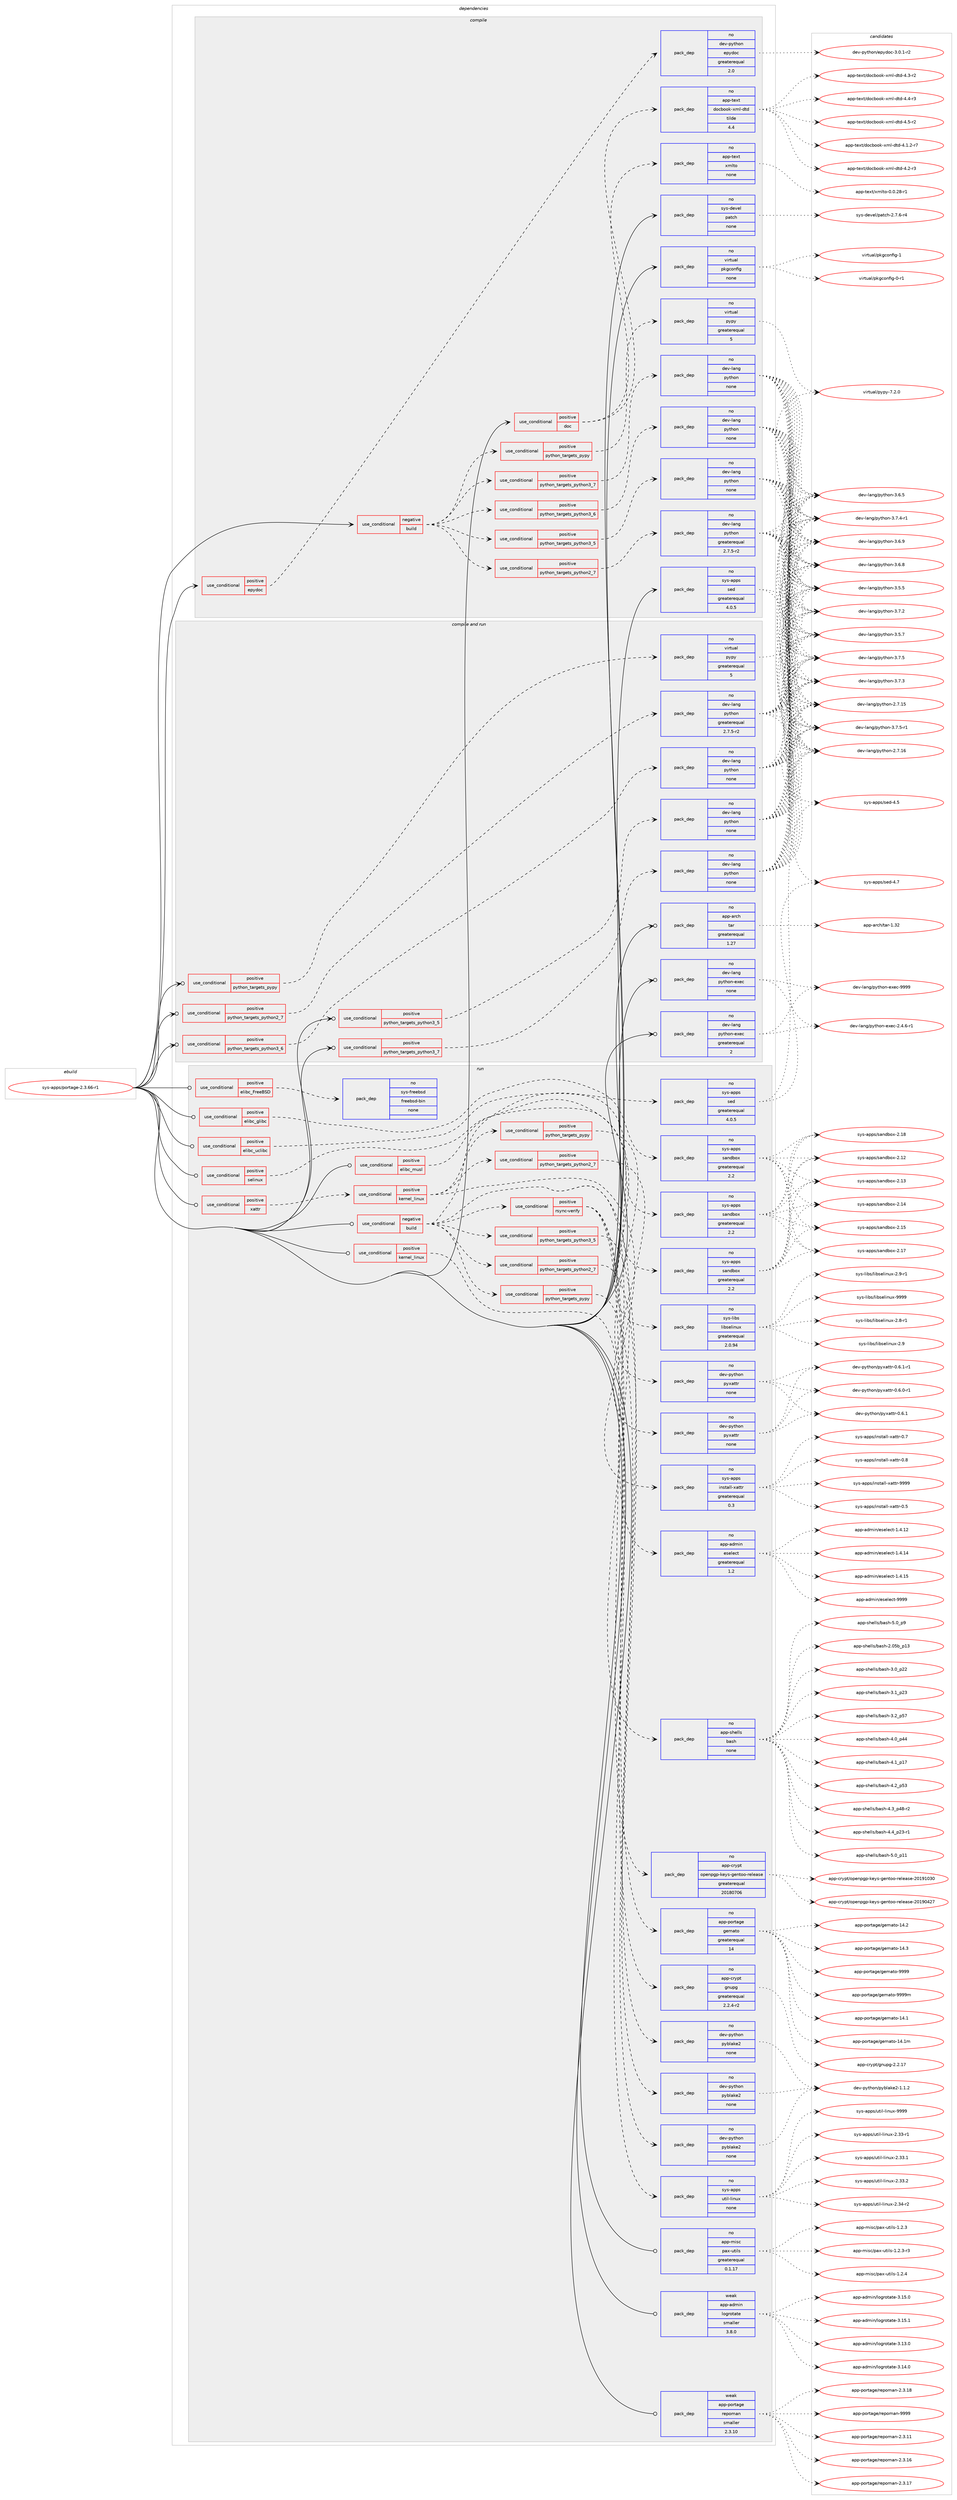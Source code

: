 digraph prolog {

# *************
# Graph options
# *************

newrank=true;
concentrate=true;
compound=true;
graph [rankdir=LR,fontname=Helvetica,fontsize=10,ranksep=1.5];#, ranksep=2.5, nodesep=0.2];
edge  [arrowhead=vee];
node  [fontname=Helvetica,fontsize=10];

# **********
# The ebuild
# **********

subgraph cluster_leftcol {
color=gray;
rank=same;
label=<<i>ebuild</i>>;
id [label="sys-apps/portage-2.3.66-r1", color=red, width=4, href="../sys-apps/portage-2.3.66-r1.svg"];
}

# ****************
# The dependencies
# ****************

subgraph cluster_midcol {
color=gray;
label=<<i>dependencies</i>>;
subgraph cluster_compile {
fillcolor="#eeeeee";
style=filled;
label=<<i>compile</i>>;
subgraph cond211231 {
dependency877036 [label=<<TABLE BORDER="0" CELLBORDER="1" CELLSPACING="0" CELLPADDING="4"><TR><TD ROWSPAN="3" CELLPADDING="10">use_conditional</TD></TR><TR><TD>negative</TD></TR><TR><TD>build</TD></TR></TABLE>>, shape=none, color=red];
subgraph cond211232 {
dependency877037 [label=<<TABLE BORDER="0" CELLBORDER="1" CELLSPACING="0" CELLPADDING="4"><TR><TD ROWSPAN="3" CELLPADDING="10">use_conditional</TD></TR><TR><TD>positive</TD></TR><TR><TD>python_targets_pypy</TD></TR></TABLE>>, shape=none, color=red];
subgraph pack650439 {
dependency877038 [label=<<TABLE BORDER="0" CELLBORDER="1" CELLSPACING="0" CELLPADDING="4" WIDTH="220"><TR><TD ROWSPAN="6" CELLPADDING="30">pack_dep</TD></TR><TR><TD WIDTH="110">no</TD></TR><TR><TD>virtual</TD></TR><TR><TD>pypy</TD></TR><TR><TD>greaterequal</TD></TR><TR><TD>5</TD></TR></TABLE>>, shape=none, color=blue];
}
dependency877037:e -> dependency877038:w [weight=20,style="dashed",arrowhead="vee"];
}
dependency877036:e -> dependency877037:w [weight=20,style="dashed",arrowhead="vee"];
subgraph cond211233 {
dependency877039 [label=<<TABLE BORDER="0" CELLBORDER="1" CELLSPACING="0" CELLPADDING="4"><TR><TD ROWSPAN="3" CELLPADDING="10">use_conditional</TD></TR><TR><TD>positive</TD></TR><TR><TD>python_targets_python2_7</TD></TR></TABLE>>, shape=none, color=red];
subgraph pack650440 {
dependency877040 [label=<<TABLE BORDER="0" CELLBORDER="1" CELLSPACING="0" CELLPADDING="4" WIDTH="220"><TR><TD ROWSPAN="6" CELLPADDING="30">pack_dep</TD></TR><TR><TD WIDTH="110">no</TD></TR><TR><TD>dev-lang</TD></TR><TR><TD>python</TD></TR><TR><TD>greaterequal</TD></TR><TR><TD>2.7.5-r2</TD></TR></TABLE>>, shape=none, color=blue];
}
dependency877039:e -> dependency877040:w [weight=20,style="dashed",arrowhead="vee"];
}
dependency877036:e -> dependency877039:w [weight=20,style="dashed",arrowhead="vee"];
subgraph cond211234 {
dependency877041 [label=<<TABLE BORDER="0" CELLBORDER="1" CELLSPACING="0" CELLPADDING="4"><TR><TD ROWSPAN="3" CELLPADDING="10">use_conditional</TD></TR><TR><TD>positive</TD></TR><TR><TD>python_targets_python3_5</TD></TR></TABLE>>, shape=none, color=red];
subgraph pack650441 {
dependency877042 [label=<<TABLE BORDER="0" CELLBORDER="1" CELLSPACING="0" CELLPADDING="4" WIDTH="220"><TR><TD ROWSPAN="6" CELLPADDING="30">pack_dep</TD></TR><TR><TD WIDTH="110">no</TD></TR><TR><TD>dev-lang</TD></TR><TR><TD>python</TD></TR><TR><TD>none</TD></TR><TR><TD></TD></TR></TABLE>>, shape=none, color=blue];
}
dependency877041:e -> dependency877042:w [weight=20,style="dashed",arrowhead="vee"];
}
dependency877036:e -> dependency877041:w [weight=20,style="dashed",arrowhead="vee"];
subgraph cond211235 {
dependency877043 [label=<<TABLE BORDER="0" CELLBORDER="1" CELLSPACING="0" CELLPADDING="4"><TR><TD ROWSPAN="3" CELLPADDING="10">use_conditional</TD></TR><TR><TD>positive</TD></TR><TR><TD>python_targets_python3_6</TD></TR></TABLE>>, shape=none, color=red];
subgraph pack650442 {
dependency877044 [label=<<TABLE BORDER="0" CELLBORDER="1" CELLSPACING="0" CELLPADDING="4" WIDTH="220"><TR><TD ROWSPAN="6" CELLPADDING="30">pack_dep</TD></TR><TR><TD WIDTH="110">no</TD></TR><TR><TD>dev-lang</TD></TR><TR><TD>python</TD></TR><TR><TD>none</TD></TR><TR><TD></TD></TR></TABLE>>, shape=none, color=blue];
}
dependency877043:e -> dependency877044:w [weight=20,style="dashed",arrowhead="vee"];
}
dependency877036:e -> dependency877043:w [weight=20,style="dashed",arrowhead="vee"];
subgraph cond211236 {
dependency877045 [label=<<TABLE BORDER="0" CELLBORDER="1" CELLSPACING="0" CELLPADDING="4"><TR><TD ROWSPAN="3" CELLPADDING="10">use_conditional</TD></TR><TR><TD>positive</TD></TR><TR><TD>python_targets_python3_7</TD></TR></TABLE>>, shape=none, color=red];
subgraph pack650443 {
dependency877046 [label=<<TABLE BORDER="0" CELLBORDER="1" CELLSPACING="0" CELLPADDING="4" WIDTH="220"><TR><TD ROWSPAN="6" CELLPADDING="30">pack_dep</TD></TR><TR><TD WIDTH="110">no</TD></TR><TR><TD>dev-lang</TD></TR><TR><TD>python</TD></TR><TR><TD>none</TD></TR><TR><TD></TD></TR></TABLE>>, shape=none, color=blue];
}
dependency877045:e -> dependency877046:w [weight=20,style="dashed",arrowhead="vee"];
}
dependency877036:e -> dependency877045:w [weight=20,style="dashed",arrowhead="vee"];
}
id:e -> dependency877036:w [weight=20,style="solid",arrowhead="vee"];
subgraph cond211237 {
dependency877047 [label=<<TABLE BORDER="0" CELLBORDER="1" CELLSPACING="0" CELLPADDING="4"><TR><TD ROWSPAN="3" CELLPADDING="10">use_conditional</TD></TR><TR><TD>positive</TD></TR><TR><TD>doc</TD></TR></TABLE>>, shape=none, color=red];
subgraph pack650444 {
dependency877048 [label=<<TABLE BORDER="0" CELLBORDER="1" CELLSPACING="0" CELLPADDING="4" WIDTH="220"><TR><TD ROWSPAN="6" CELLPADDING="30">pack_dep</TD></TR><TR><TD WIDTH="110">no</TD></TR><TR><TD>app-text</TD></TR><TR><TD>xmlto</TD></TR><TR><TD>none</TD></TR><TR><TD></TD></TR></TABLE>>, shape=none, color=blue];
}
dependency877047:e -> dependency877048:w [weight=20,style="dashed",arrowhead="vee"];
subgraph pack650445 {
dependency877049 [label=<<TABLE BORDER="0" CELLBORDER="1" CELLSPACING="0" CELLPADDING="4" WIDTH="220"><TR><TD ROWSPAN="6" CELLPADDING="30">pack_dep</TD></TR><TR><TD WIDTH="110">no</TD></TR><TR><TD>app-text</TD></TR><TR><TD>docbook-xml-dtd</TD></TR><TR><TD>tilde</TD></TR><TR><TD>4.4</TD></TR></TABLE>>, shape=none, color=blue];
}
dependency877047:e -> dependency877049:w [weight=20,style="dashed",arrowhead="vee"];
}
id:e -> dependency877047:w [weight=20,style="solid",arrowhead="vee"];
subgraph cond211238 {
dependency877050 [label=<<TABLE BORDER="0" CELLBORDER="1" CELLSPACING="0" CELLPADDING="4"><TR><TD ROWSPAN="3" CELLPADDING="10">use_conditional</TD></TR><TR><TD>positive</TD></TR><TR><TD>epydoc</TD></TR></TABLE>>, shape=none, color=red];
subgraph pack650446 {
dependency877051 [label=<<TABLE BORDER="0" CELLBORDER="1" CELLSPACING="0" CELLPADDING="4" WIDTH="220"><TR><TD ROWSPAN="6" CELLPADDING="30">pack_dep</TD></TR><TR><TD WIDTH="110">no</TD></TR><TR><TD>dev-python</TD></TR><TR><TD>epydoc</TD></TR><TR><TD>greaterequal</TD></TR><TR><TD>2.0</TD></TR></TABLE>>, shape=none, color=blue];
}
dependency877050:e -> dependency877051:w [weight=20,style="dashed",arrowhead="vee"];
}
id:e -> dependency877050:w [weight=20,style="solid",arrowhead="vee"];
subgraph pack650447 {
dependency877052 [label=<<TABLE BORDER="0" CELLBORDER="1" CELLSPACING="0" CELLPADDING="4" WIDTH="220"><TR><TD ROWSPAN="6" CELLPADDING="30">pack_dep</TD></TR><TR><TD WIDTH="110">no</TD></TR><TR><TD>sys-apps</TD></TR><TR><TD>sed</TD></TR><TR><TD>greaterequal</TD></TR><TR><TD>4.0.5</TD></TR></TABLE>>, shape=none, color=blue];
}
id:e -> dependency877052:w [weight=20,style="solid",arrowhead="vee"];
subgraph pack650448 {
dependency877053 [label=<<TABLE BORDER="0" CELLBORDER="1" CELLSPACING="0" CELLPADDING="4" WIDTH="220"><TR><TD ROWSPAN="6" CELLPADDING="30">pack_dep</TD></TR><TR><TD WIDTH="110">no</TD></TR><TR><TD>sys-devel</TD></TR><TR><TD>patch</TD></TR><TR><TD>none</TD></TR><TR><TD></TD></TR></TABLE>>, shape=none, color=blue];
}
id:e -> dependency877053:w [weight=20,style="solid",arrowhead="vee"];
subgraph pack650449 {
dependency877054 [label=<<TABLE BORDER="0" CELLBORDER="1" CELLSPACING="0" CELLPADDING="4" WIDTH="220"><TR><TD ROWSPAN="6" CELLPADDING="30">pack_dep</TD></TR><TR><TD WIDTH="110">no</TD></TR><TR><TD>virtual</TD></TR><TR><TD>pkgconfig</TD></TR><TR><TD>none</TD></TR><TR><TD></TD></TR></TABLE>>, shape=none, color=blue];
}
id:e -> dependency877054:w [weight=20,style="solid",arrowhead="vee"];
}
subgraph cluster_compileandrun {
fillcolor="#eeeeee";
style=filled;
label=<<i>compile and run</i>>;
subgraph cond211239 {
dependency877055 [label=<<TABLE BORDER="0" CELLBORDER="1" CELLSPACING="0" CELLPADDING="4"><TR><TD ROWSPAN="3" CELLPADDING="10">use_conditional</TD></TR><TR><TD>positive</TD></TR><TR><TD>python_targets_pypy</TD></TR></TABLE>>, shape=none, color=red];
subgraph pack650450 {
dependency877056 [label=<<TABLE BORDER="0" CELLBORDER="1" CELLSPACING="0" CELLPADDING="4" WIDTH="220"><TR><TD ROWSPAN="6" CELLPADDING="30">pack_dep</TD></TR><TR><TD WIDTH="110">no</TD></TR><TR><TD>virtual</TD></TR><TR><TD>pypy</TD></TR><TR><TD>greaterequal</TD></TR><TR><TD>5</TD></TR></TABLE>>, shape=none, color=blue];
}
dependency877055:e -> dependency877056:w [weight=20,style="dashed",arrowhead="vee"];
}
id:e -> dependency877055:w [weight=20,style="solid",arrowhead="odotvee"];
subgraph cond211240 {
dependency877057 [label=<<TABLE BORDER="0" CELLBORDER="1" CELLSPACING="0" CELLPADDING="4"><TR><TD ROWSPAN="3" CELLPADDING="10">use_conditional</TD></TR><TR><TD>positive</TD></TR><TR><TD>python_targets_python2_7</TD></TR></TABLE>>, shape=none, color=red];
subgraph pack650451 {
dependency877058 [label=<<TABLE BORDER="0" CELLBORDER="1" CELLSPACING="0" CELLPADDING="4" WIDTH="220"><TR><TD ROWSPAN="6" CELLPADDING="30">pack_dep</TD></TR><TR><TD WIDTH="110">no</TD></TR><TR><TD>dev-lang</TD></TR><TR><TD>python</TD></TR><TR><TD>greaterequal</TD></TR><TR><TD>2.7.5-r2</TD></TR></TABLE>>, shape=none, color=blue];
}
dependency877057:e -> dependency877058:w [weight=20,style="dashed",arrowhead="vee"];
}
id:e -> dependency877057:w [weight=20,style="solid",arrowhead="odotvee"];
subgraph cond211241 {
dependency877059 [label=<<TABLE BORDER="0" CELLBORDER="1" CELLSPACING="0" CELLPADDING="4"><TR><TD ROWSPAN="3" CELLPADDING="10">use_conditional</TD></TR><TR><TD>positive</TD></TR><TR><TD>python_targets_python3_5</TD></TR></TABLE>>, shape=none, color=red];
subgraph pack650452 {
dependency877060 [label=<<TABLE BORDER="0" CELLBORDER="1" CELLSPACING="0" CELLPADDING="4" WIDTH="220"><TR><TD ROWSPAN="6" CELLPADDING="30">pack_dep</TD></TR><TR><TD WIDTH="110">no</TD></TR><TR><TD>dev-lang</TD></TR><TR><TD>python</TD></TR><TR><TD>none</TD></TR><TR><TD></TD></TR></TABLE>>, shape=none, color=blue];
}
dependency877059:e -> dependency877060:w [weight=20,style="dashed",arrowhead="vee"];
}
id:e -> dependency877059:w [weight=20,style="solid",arrowhead="odotvee"];
subgraph cond211242 {
dependency877061 [label=<<TABLE BORDER="0" CELLBORDER="1" CELLSPACING="0" CELLPADDING="4"><TR><TD ROWSPAN="3" CELLPADDING="10">use_conditional</TD></TR><TR><TD>positive</TD></TR><TR><TD>python_targets_python3_6</TD></TR></TABLE>>, shape=none, color=red];
subgraph pack650453 {
dependency877062 [label=<<TABLE BORDER="0" CELLBORDER="1" CELLSPACING="0" CELLPADDING="4" WIDTH="220"><TR><TD ROWSPAN="6" CELLPADDING="30">pack_dep</TD></TR><TR><TD WIDTH="110">no</TD></TR><TR><TD>dev-lang</TD></TR><TR><TD>python</TD></TR><TR><TD>none</TD></TR><TR><TD></TD></TR></TABLE>>, shape=none, color=blue];
}
dependency877061:e -> dependency877062:w [weight=20,style="dashed",arrowhead="vee"];
}
id:e -> dependency877061:w [weight=20,style="solid",arrowhead="odotvee"];
subgraph cond211243 {
dependency877063 [label=<<TABLE BORDER="0" CELLBORDER="1" CELLSPACING="0" CELLPADDING="4"><TR><TD ROWSPAN="3" CELLPADDING="10">use_conditional</TD></TR><TR><TD>positive</TD></TR><TR><TD>python_targets_python3_7</TD></TR></TABLE>>, shape=none, color=red];
subgraph pack650454 {
dependency877064 [label=<<TABLE BORDER="0" CELLBORDER="1" CELLSPACING="0" CELLPADDING="4" WIDTH="220"><TR><TD ROWSPAN="6" CELLPADDING="30">pack_dep</TD></TR><TR><TD WIDTH="110">no</TD></TR><TR><TD>dev-lang</TD></TR><TR><TD>python</TD></TR><TR><TD>none</TD></TR><TR><TD></TD></TR></TABLE>>, shape=none, color=blue];
}
dependency877063:e -> dependency877064:w [weight=20,style="dashed",arrowhead="vee"];
}
id:e -> dependency877063:w [weight=20,style="solid",arrowhead="odotvee"];
subgraph pack650455 {
dependency877065 [label=<<TABLE BORDER="0" CELLBORDER="1" CELLSPACING="0" CELLPADDING="4" WIDTH="220"><TR><TD ROWSPAN="6" CELLPADDING="30">pack_dep</TD></TR><TR><TD WIDTH="110">no</TD></TR><TR><TD>app-arch</TD></TR><TR><TD>tar</TD></TR><TR><TD>greaterequal</TD></TR><TR><TD>1.27</TD></TR></TABLE>>, shape=none, color=blue];
}
id:e -> dependency877065:w [weight=20,style="solid",arrowhead="odotvee"];
subgraph pack650456 {
dependency877066 [label=<<TABLE BORDER="0" CELLBORDER="1" CELLSPACING="0" CELLPADDING="4" WIDTH="220"><TR><TD ROWSPAN="6" CELLPADDING="30">pack_dep</TD></TR><TR><TD WIDTH="110">no</TD></TR><TR><TD>dev-lang</TD></TR><TR><TD>python-exec</TD></TR><TR><TD>greaterequal</TD></TR><TR><TD>2</TD></TR></TABLE>>, shape=none, color=blue];
}
id:e -> dependency877066:w [weight=20,style="solid",arrowhead="odotvee"];
subgraph pack650457 {
dependency877067 [label=<<TABLE BORDER="0" CELLBORDER="1" CELLSPACING="0" CELLPADDING="4" WIDTH="220"><TR><TD ROWSPAN="6" CELLPADDING="30">pack_dep</TD></TR><TR><TD WIDTH="110">no</TD></TR><TR><TD>dev-lang</TD></TR><TR><TD>python-exec</TD></TR><TR><TD>none</TD></TR><TR><TD></TD></TR></TABLE>>, shape=none, color=blue];
}
id:e -> dependency877067:w [weight=20,style="solid",arrowhead="odotvee"];
}
subgraph cluster_run {
fillcolor="#eeeeee";
style=filled;
label=<<i>run</i>>;
subgraph cond211244 {
dependency877068 [label=<<TABLE BORDER="0" CELLBORDER="1" CELLSPACING="0" CELLPADDING="4"><TR><TD ROWSPAN="3" CELLPADDING="10">use_conditional</TD></TR><TR><TD>negative</TD></TR><TR><TD>build</TD></TR></TABLE>>, shape=none, color=red];
subgraph pack650458 {
dependency877069 [label=<<TABLE BORDER="0" CELLBORDER="1" CELLSPACING="0" CELLPADDING="4" WIDTH="220"><TR><TD ROWSPAN="6" CELLPADDING="30">pack_dep</TD></TR><TR><TD WIDTH="110">no</TD></TR><TR><TD>sys-apps</TD></TR><TR><TD>sed</TD></TR><TR><TD>greaterequal</TD></TR><TR><TD>4.0.5</TD></TR></TABLE>>, shape=none, color=blue];
}
dependency877068:e -> dependency877069:w [weight=20,style="dashed",arrowhead="vee"];
subgraph pack650459 {
dependency877070 [label=<<TABLE BORDER="0" CELLBORDER="1" CELLSPACING="0" CELLPADDING="4" WIDTH="220"><TR><TD ROWSPAN="6" CELLPADDING="30">pack_dep</TD></TR><TR><TD WIDTH="110">no</TD></TR><TR><TD>app-shells</TD></TR><TR><TD>bash</TD></TR><TR><TD>none</TD></TR><TR><TD></TD></TR></TABLE>>, shape=none, color=blue];
}
dependency877068:e -> dependency877070:w [weight=20,style="dashed",arrowhead="vee"];
subgraph pack650460 {
dependency877071 [label=<<TABLE BORDER="0" CELLBORDER="1" CELLSPACING="0" CELLPADDING="4" WIDTH="220"><TR><TD ROWSPAN="6" CELLPADDING="30">pack_dep</TD></TR><TR><TD WIDTH="110">no</TD></TR><TR><TD>app-admin</TD></TR><TR><TD>eselect</TD></TR><TR><TD>greaterequal</TD></TR><TR><TD>1.2</TD></TR></TABLE>>, shape=none, color=blue];
}
dependency877068:e -> dependency877071:w [weight=20,style="dashed",arrowhead="vee"];
subgraph cond211245 {
dependency877072 [label=<<TABLE BORDER="0" CELLBORDER="1" CELLSPACING="0" CELLPADDING="4"><TR><TD ROWSPAN="3" CELLPADDING="10">use_conditional</TD></TR><TR><TD>positive</TD></TR><TR><TD>python_targets_pypy</TD></TR></TABLE>>, shape=none, color=red];
subgraph pack650461 {
dependency877073 [label=<<TABLE BORDER="0" CELLBORDER="1" CELLSPACING="0" CELLPADDING="4" WIDTH="220"><TR><TD ROWSPAN="6" CELLPADDING="30">pack_dep</TD></TR><TR><TD WIDTH="110">no</TD></TR><TR><TD>dev-python</TD></TR><TR><TD>pyblake2</TD></TR><TR><TD>none</TD></TR><TR><TD></TD></TR></TABLE>>, shape=none, color=blue];
}
dependency877072:e -> dependency877073:w [weight=20,style="dashed",arrowhead="vee"];
}
dependency877068:e -> dependency877072:w [weight=20,style="dashed",arrowhead="vee"];
subgraph cond211246 {
dependency877074 [label=<<TABLE BORDER="0" CELLBORDER="1" CELLSPACING="0" CELLPADDING="4"><TR><TD ROWSPAN="3" CELLPADDING="10">use_conditional</TD></TR><TR><TD>positive</TD></TR><TR><TD>python_targets_python2_7</TD></TR></TABLE>>, shape=none, color=red];
subgraph pack650462 {
dependency877075 [label=<<TABLE BORDER="0" CELLBORDER="1" CELLSPACING="0" CELLPADDING="4" WIDTH="220"><TR><TD ROWSPAN="6" CELLPADDING="30">pack_dep</TD></TR><TR><TD WIDTH="110">no</TD></TR><TR><TD>dev-python</TD></TR><TR><TD>pyblake2</TD></TR><TR><TD>none</TD></TR><TR><TD></TD></TR></TABLE>>, shape=none, color=blue];
}
dependency877074:e -> dependency877075:w [weight=20,style="dashed",arrowhead="vee"];
}
dependency877068:e -> dependency877074:w [weight=20,style="dashed",arrowhead="vee"];
subgraph cond211247 {
dependency877076 [label=<<TABLE BORDER="0" CELLBORDER="1" CELLSPACING="0" CELLPADDING="4"><TR><TD ROWSPAN="3" CELLPADDING="10">use_conditional</TD></TR><TR><TD>positive</TD></TR><TR><TD>python_targets_python3_5</TD></TR></TABLE>>, shape=none, color=red];
subgraph pack650463 {
dependency877077 [label=<<TABLE BORDER="0" CELLBORDER="1" CELLSPACING="0" CELLPADDING="4" WIDTH="220"><TR><TD ROWSPAN="6" CELLPADDING="30">pack_dep</TD></TR><TR><TD WIDTH="110">no</TD></TR><TR><TD>dev-python</TD></TR><TR><TD>pyblake2</TD></TR><TR><TD>none</TD></TR><TR><TD></TD></TR></TABLE>>, shape=none, color=blue];
}
dependency877076:e -> dependency877077:w [weight=20,style="dashed",arrowhead="vee"];
}
dependency877068:e -> dependency877076:w [weight=20,style="dashed",arrowhead="vee"];
subgraph cond211248 {
dependency877078 [label=<<TABLE BORDER="0" CELLBORDER="1" CELLSPACING="0" CELLPADDING="4"><TR><TD ROWSPAN="3" CELLPADDING="10">use_conditional</TD></TR><TR><TD>positive</TD></TR><TR><TD>rsync-verify</TD></TR></TABLE>>, shape=none, color=red];
subgraph pack650464 {
dependency877079 [label=<<TABLE BORDER="0" CELLBORDER="1" CELLSPACING="0" CELLPADDING="4" WIDTH="220"><TR><TD ROWSPAN="6" CELLPADDING="30">pack_dep</TD></TR><TR><TD WIDTH="110">no</TD></TR><TR><TD>app-portage</TD></TR><TR><TD>gemato</TD></TR><TR><TD>greaterequal</TD></TR><TR><TD>14</TD></TR></TABLE>>, shape=none, color=blue];
}
dependency877078:e -> dependency877079:w [weight=20,style="dashed",arrowhead="vee"];
subgraph pack650465 {
dependency877080 [label=<<TABLE BORDER="0" CELLBORDER="1" CELLSPACING="0" CELLPADDING="4" WIDTH="220"><TR><TD ROWSPAN="6" CELLPADDING="30">pack_dep</TD></TR><TR><TD WIDTH="110">no</TD></TR><TR><TD>app-crypt</TD></TR><TR><TD>openpgp-keys-gentoo-release</TD></TR><TR><TD>greaterequal</TD></TR><TR><TD>20180706</TD></TR></TABLE>>, shape=none, color=blue];
}
dependency877078:e -> dependency877080:w [weight=20,style="dashed",arrowhead="vee"];
subgraph pack650466 {
dependency877081 [label=<<TABLE BORDER="0" CELLBORDER="1" CELLSPACING="0" CELLPADDING="4" WIDTH="220"><TR><TD ROWSPAN="6" CELLPADDING="30">pack_dep</TD></TR><TR><TD WIDTH="110">no</TD></TR><TR><TD>app-crypt</TD></TR><TR><TD>gnupg</TD></TR><TR><TD>greaterequal</TD></TR><TR><TD>2.2.4-r2</TD></TR></TABLE>>, shape=none, color=blue];
}
dependency877078:e -> dependency877081:w [weight=20,style="dashed",arrowhead="vee"];
}
dependency877068:e -> dependency877078:w [weight=20,style="dashed",arrowhead="vee"];
}
id:e -> dependency877068:w [weight=20,style="solid",arrowhead="odot"];
subgraph cond211249 {
dependency877082 [label=<<TABLE BORDER="0" CELLBORDER="1" CELLSPACING="0" CELLPADDING="4"><TR><TD ROWSPAN="3" CELLPADDING="10">use_conditional</TD></TR><TR><TD>positive</TD></TR><TR><TD>elibc_FreeBSD</TD></TR></TABLE>>, shape=none, color=red];
subgraph pack650467 {
dependency877083 [label=<<TABLE BORDER="0" CELLBORDER="1" CELLSPACING="0" CELLPADDING="4" WIDTH="220"><TR><TD ROWSPAN="6" CELLPADDING="30">pack_dep</TD></TR><TR><TD WIDTH="110">no</TD></TR><TR><TD>sys-freebsd</TD></TR><TR><TD>freebsd-bin</TD></TR><TR><TD>none</TD></TR><TR><TD></TD></TR></TABLE>>, shape=none, color=blue];
}
dependency877082:e -> dependency877083:w [weight=20,style="dashed",arrowhead="vee"];
}
id:e -> dependency877082:w [weight=20,style="solid",arrowhead="odot"];
subgraph cond211250 {
dependency877084 [label=<<TABLE BORDER="0" CELLBORDER="1" CELLSPACING="0" CELLPADDING="4"><TR><TD ROWSPAN="3" CELLPADDING="10">use_conditional</TD></TR><TR><TD>positive</TD></TR><TR><TD>elibc_glibc</TD></TR></TABLE>>, shape=none, color=red];
subgraph pack650468 {
dependency877085 [label=<<TABLE BORDER="0" CELLBORDER="1" CELLSPACING="0" CELLPADDING="4" WIDTH="220"><TR><TD ROWSPAN="6" CELLPADDING="30">pack_dep</TD></TR><TR><TD WIDTH="110">no</TD></TR><TR><TD>sys-apps</TD></TR><TR><TD>sandbox</TD></TR><TR><TD>greaterequal</TD></TR><TR><TD>2.2</TD></TR></TABLE>>, shape=none, color=blue];
}
dependency877084:e -> dependency877085:w [weight=20,style="dashed",arrowhead="vee"];
}
id:e -> dependency877084:w [weight=20,style="solid",arrowhead="odot"];
subgraph cond211251 {
dependency877086 [label=<<TABLE BORDER="0" CELLBORDER="1" CELLSPACING="0" CELLPADDING="4"><TR><TD ROWSPAN="3" CELLPADDING="10">use_conditional</TD></TR><TR><TD>positive</TD></TR><TR><TD>elibc_musl</TD></TR></TABLE>>, shape=none, color=red];
subgraph pack650469 {
dependency877087 [label=<<TABLE BORDER="0" CELLBORDER="1" CELLSPACING="0" CELLPADDING="4" WIDTH="220"><TR><TD ROWSPAN="6" CELLPADDING="30">pack_dep</TD></TR><TR><TD WIDTH="110">no</TD></TR><TR><TD>sys-apps</TD></TR><TR><TD>sandbox</TD></TR><TR><TD>greaterequal</TD></TR><TR><TD>2.2</TD></TR></TABLE>>, shape=none, color=blue];
}
dependency877086:e -> dependency877087:w [weight=20,style="dashed",arrowhead="vee"];
}
id:e -> dependency877086:w [weight=20,style="solid",arrowhead="odot"];
subgraph cond211252 {
dependency877088 [label=<<TABLE BORDER="0" CELLBORDER="1" CELLSPACING="0" CELLPADDING="4"><TR><TD ROWSPAN="3" CELLPADDING="10">use_conditional</TD></TR><TR><TD>positive</TD></TR><TR><TD>elibc_uclibc</TD></TR></TABLE>>, shape=none, color=red];
subgraph pack650470 {
dependency877089 [label=<<TABLE BORDER="0" CELLBORDER="1" CELLSPACING="0" CELLPADDING="4" WIDTH="220"><TR><TD ROWSPAN="6" CELLPADDING="30">pack_dep</TD></TR><TR><TD WIDTH="110">no</TD></TR><TR><TD>sys-apps</TD></TR><TR><TD>sandbox</TD></TR><TR><TD>greaterequal</TD></TR><TR><TD>2.2</TD></TR></TABLE>>, shape=none, color=blue];
}
dependency877088:e -> dependency877089:w [weight=20,style="dashed",arrowhead="vee"];
}
id:e -> dependency877088:w [weight=20,style="solid",arrowhead="odot"];
subgraph cond211253 {
dependency877090 [label=<<TABLE BORDER="0" CELLBORDER="1" CELLSPACING="0" CELLPADDING="4"><TR><TD ROWSPAN="3" CELLPADDING="10">use_conditional</TD></TR><TR><TD>positive</TD></TR><TR><TD>kernel_linux</TD></TR></TABLE>>, shape=none, color=red];
subgraph pack650471 {
dependency877091 [label=<<TABLE BORDER="0" CELLBORDER="1" CELLSPACING="0" CELLPADDING="4" WIDTH="220"><TR><TD ROWSPAN="6" CELLPADDING="30">pack_dep</TD></TR><TR><TD WIDTH="110">no</TD></TR><TR><TD>sys-apps</TD></TR><TR><TD>util-linux</TD></TR><TR><TD>none</TD></TR><TR><TD></TD></TR></TABLE>>, shape=none, color=blue];
}
dependency877090:e -> dependency877091:w [weight=20,style="dashed",arrowhead="vee"];
}
id:e -> dependency877090:w [weight=20,style="solid",arrowhead="odot"];
subgraph cond211254 {
dependency877092 [label=<<TABLE BORDER="0" CELLBORDER="1" CELLSPACING="0" CELLPADDING="4"><TR><TD ROWSPAN="3" CELLPADDING="10">use_conditional</TD></TR><TR><TD>positive</TD></TR><TR><TD>selinux</TD></TR></TABLE>>, shape=none, color=red];
subgraph pack650472 {
dependency877093 [label=<<TABLE BORDER="0" CELLBORDER="1" CELLSPACING="0" CELLPADDING="4" WIDTH="220"><TR><TD ROWSPAN="6" CELLPADDING="30">pack_dep</TD></TR><TR><TD WIDTH="110">no</TD></TR><TR><TD>sys-libs</TD></TR><TR><TD>libselinux</TD></TR><TR><TD>greaterequal</TD></TR><TR><TD>2.0.94</TD></TR></TABLE>>, shape=none, color=blue];
}
dependency877092:e -> dependency877093:w [weight=20,style="dashed",arrowhead="vee"];
}
id:e -> dependency877092:w [weight=20,style="solid",arrowhead="odot"];
subgraph cond211255 {
dependency877094 [label=<<TABLE BORDER="0" CELLBORDER="1" CELLSPACING="0" CELLPADDING="4"><TR><TD ROWSPAN="3" CELLPADDING="10">use_conditional</TD></TR><TR><TD>positive</TD></TR><TR><TD>xattr</TD></TR></TABLE>>, shape=none, color=red];
subgraph cond211256 {
dependency877095 [label=<<TABLE BORDER="0" CELLBORDER="1" CELLSPACING="0" CELLPADDING="4"><TR><TD ROWSPAN="3" CELLPADDING="10">use_conditional</TD></TR><TR><TD>positive</TD></TR><TR><TD>kernel_linux</TD></TR></TABLE>>, shape=none, color=red];
subgraph pack650473 {
dependency877096 [label=<<TABLE BORDER="0" CELLBORDER="1" CELLSPACING="0" CELLPADDING="4" WIDTH="220"><TR><TD ROWSPAN="6" CELLPADDING="30">pack_dep</TD></TR><TR><TD WIDTH="110">no</TD></TR><TR><TD>sys-apps</TD></TR><TR><TD>install-xattr</TD></TR><TR><TD>greaterequal</TD></TR><TR><TD>0.3</TD></TR></TABLE>>, shape=none, color=blue];
}
dependency877095:e -> dependency877096:w [weight=20,style="dashed",arrowhead="vee"];
subgraph cond211257 {
dependency877097 [label=<<TABLE BORDER="0" CELLBORDER="1" CELLSPACING="0" CELLPADDING="4"><TR><TD ROWSPAN="3" CELLPADDING="10">use_conditional</TD></TR><TR><TD>positive</TD></TR><TR><TD>python_targets_pypy</TD></TR></TABLE>>, shape=none, color=red];
subgraph pack650474 {
dependency877098 [label=<<TABLE BORDER="0" CELLBORDER="1" CELLSPACING="0" CELLPADDING="4" WIDTH="220"><TR><TD ROWSPAN="6" CELLPADDING="30">pack_dep</TD></TR><TR><TD WIDTH="110">no</TD></TR><TR><TD>dev-python</TD></TR><TR><TD>pyxattr</TD></TR><TR><TD>none</TD></TR><TR><TD></TD></TR></TABLE>>, shape=none, color=blue];
}
dependency877097:e -> dependency877098:w [weight=20,style="dashed",arrowhead="vee"];
}
dependency877095:e -> dependency877097:w [weight=20,style="dashed",arrowhead="vee"];
subgraph cond211258 {
dependency877099 [label=<<TABLE BORDER="0" CELLBORDER="1" CELLSPACING="0" CELLPADDING="4"><TR><TD ROWSPAN="3" CELLPADDING="10">use_conditional</TD></TR><TR><TD>positive</TD></TR><TR><TD>python_targets_python2_7</TD></TR></TABLE>>, shape=none, color=red];
subgraph pack650475 {
dependency877100 [label=<<TABLE BORDER="0" CELLBORDER="1" CELLSPACING="0" CELLPADDING="4" WIDTH="220"><TR><TD ROWSPAN="6" CELLPADDING="30">pack_dep</TD></TR><TR><TD WIDTH="110">no</TD></TR><TR><TD>dev-python</TD></TR><TR><TD>pyxattr</TD></TR><TR><TD>none</TD></TR><TR><TD></TD></TR></TABLE>>, shape=none, color=blue];
}
dependency877099:e -> dependency877100:w [weight=20,style="dashed",arrowhead="vee"];
}
dependency877095:e -> dependency877099:w [weight=20,style="dashed",arrowhead="vee"];
}
dependency877094:e -> dependency877095:w [weight=20,style="dashed",arrowhead="vee"];
}
id:e -> dependency877094:w [weight=20,style="solid",arrowhead="odot"];
subgraph pack650476 {
dependency877101 [label=<<TABLE BORDER="0" CELLBORDER="1" CELLSPACING="0" CELLPADDING="4" WIDTH="220"><TR><TD ROWSPAN="6" CELLPADDING="30">pack_dep</TD></TR><TR><TD WIDTH="110">no</TD></TR><TR><TD>app-misc</TD></TR><TR><TD>pax-utils</TD></TR><TR><TD>greaterequal</TD></TR><TR><TD>0.1.17</TD></TR></TABLE>>, shape=none, color=blue];
}
id:e -> dependency877101:w [weight=20,style="solid",arrowhead="odot"];
subgraph pack650477 {
dependency877102 [label=<<TABLE BORDER="0" CELLBORDER="1" CELLSPACING="0" CELLPADDING="4" WIDTH="220"><TR><TD ROWSPAN="6" CELLPADDING="30">pack_dep</TD></TR><TR><TD WIDTH="110">weak</TD></TR><TR><TD>app-admin</TD></TR><TR><TD>logrotate</TD></TR><TR><TD>smaller</TD></TR><TR><TD>3.8.0</TD></TR></TABLE>>, shape=none, color=blue];
}
id:e -> dependency877102:w [weight=20,style="solid",arrowhead="odot"];
subgraph pack650478 {
dependency877103 [label=<<TABLE BORDER="0" CELLBORDER="1" CELLSPACING="0" CELLPADDING="4" WIDTH="220"><TR><TD ROWSPAN="6" CELLPADDING="30">pack_dep</TD></TR><TR><TD WIDTH="110">weak</TD></TR><TR><TD>app-portage</TD></TR><TR><TD>repoman</TD></TR><TR><TD>smaller</TD></TR><TR><TD>2.3.10</TD></TR></TABLE>>, shape=none, color=blue];
}
id:e -> dependency877103:w [weight=20,style="solid",arrowhead="odot"];
}
}

# **************
# The candidates
# **************

subgraph cluster_choices {
rank=same;
color=gray;
label=<<i>candidates</i>>;

subgraph choice650439 {
color=black;
nodesep=1;
choice1181051141161179710847112121112121455546504648 [label="virtual/pypy-7.2.0", color=red, width=4,href="../virtual/pypy-7.2.0.svg"];
dependency877038:e -> choice1181051141161179710847112121112121455546504648:w [style=dotted,weight="100"];
}
subgraph choice650440 {
color=black;
nodesep=1;
choice10010111845108971101034711212111610411111045504655464953 [label="dev-lang/python-2.7.15", color=red, width=4,href="../dev-lang/python-2.7.15.svg"];
choice10010111845108971101034711212111610411111045504655464954 [label="dev-lang/python-2.7.16", color=red, width=4,href="../dev-lang/python-2.7.16.svg"];
choice100101118451089711010347112121116104111110455146534653 [label="dev-lang/python-3.5.5", color=red, width=4,href="../dev-lang/python-3.5.5.svg"];
choice100101118451089711010347112121116104111110455146534655 [label="dev-lang/python-3.5.7", color=red, width=4,href="../dev-lang/python-3.5.7.svg"];
choice100101118451089711010347112121116104111110455146544653 [label="dev-lang/python-3.6.5", color=red, width=4,href="../dev-lang/python-3.6.5.svg"];
choice100101118451089711010347112121116104111110455146544656 [label="dev-lang/python-3.6.8", color=red, width=4,href="../dev-lang/python-3.6.8.svg"];
choice100101118451089711010347112121116104111110455146544657 [label="dev-lang/python-3.6.9", color=red, width=4,href="../dev-lang/python-3.6.9.svg"];
choice100101118451089711010347112121116104111110455146554650 [label="dev-lang/python-3.7.2", color=red, width=4,href="../dev-lang/python-3.7.2.svg"];
choice100101118451089711010347112121116104111110455146554651 [label="dev-lang/python-3.7.3", color=red, width=4,href="../dev-lang/python-3.7.3.svg"];
choice1001011184510897110103471121211161041111104551465546524511449 [label="dev-lang/python-3.7.4-r1", color=red, width=4,href="../dev-lang/python-3.7.4-r1.svg"];
choice100101118451089711010347112121116104111110455146554653 [label="dev-lang/python-3.7.5", color=red, width=4,href="../dev-lang/python-3.7.5.svg"];
choice1001011184510897110103471121211161041111104551465546534511449 [label="dev-lang/python-3.7.5-r1", color=red, width=4,href="../dev-lang/python-3.7.5-r1.svg"];
dependency877040:e -> choice10010111845108971101034711212111610411111045504655464953:w [style=dotted,weight="100"];
dependency877040:e -> choice10010111845108971101034711212111610411111045504655464954:w [style=dotted,weight="100"];
dependency877040:e -> choice100101118451089711010347112121116104111110455146534653:w [style=dotted,weight="100"];
dependency877040:e -> choice100101118451089711010347112121116104111110455146534655:w [style=dotted,weight="100"];
dependency877040:e -> choice100101118451089711010347112121116104111110455146544653:w [style=dotted,weight="100"];
dependency877040:e -> choice100101118451089711010347112121116104111110455146544656:w [style=dotted,weight="100"];
dependency877040:e -> choice100101118451089711010347112121116104111110455146544657:w [style=dotted,weight="100"];
dependency877040:e -> choice100101118451089711010347112121116104111110455146554650:w [style=dotted,weight="100"];
dependency877040:e -> choice100101118451089711010347112121116104111110455146554651:w [style=dotted,weight="100"];
dependency877040:e -> choice1001011184510897110103471121211161041111104551465546524511449:w [style=dotted,weight="100"];
dependency877040:e -> choice100101118451089711010347112121116104111110455146554653:w [style=dotted,weight="100"];
dependency877040:e -> choice1001011184510897110103471121211161041111104551465546534511449:w [style=dotted,weight="100"];
}
subgraph choice650441 {
color=black;
nodesep=1;
choice10010111845108971101034711212111610411111045504655464953 [label="dev-lang/python-2.7.15", color=red, width=4,href="../dev-lang/python-2.7.15.svg"];
choice10010111845108971101034711212111610411111045504655464954 [label="dev-lang/python-2.7.16", color=red, width=4,href="../dev-lang/python-2.7.16.svg"];
choice100101118451089711010347112121116104111110455146534653 [label="dev-lang/python-3.5.5", color=red, width=4,href="../dev-lang/python-3.5.5.svg"];
choice100101118451089711010347112121116104111110455146534655 [label="dev-lang/python-3.5.7", color=red, width=4,href="../dev-lang/python-3.5.7.svg"];
choice100101118451089711010347112121116104111110455146544653 [label="dev-lang/python-3.6.5", color=red, width=4,href="../dev-lang/python-3.6.5.svg"];
choice100101118451089711010347112121116104111110455146544656 [label="dev-lang/python-3.6.8", color=red, width=4,href="../dev-lang/python-3.6.8.svg"];
choice100101118451089711010347112121116104111110455146544657 [label="dev-lang/python-3.6.9", color=red, width=4,href="../dev-lang/python-3.6.9.svg"];
choice100101118451089711010347112121116104111110455146554650 [label="dev-lang/python-3.7.2", color=red, width=4,href="../dev-lang/python-3.7.2.svg"];
choice100101118451089711010347112121116104111110455146554651 [label="dev-lang/python-3.7.3", color=red, width=4,href="../dev-lang/python-3.7.3.svg"];
choice1001011184510897110103471121211161041111104551465546524511449 [label="dev-lang/python-3.7.4-r1", color=red, width=4,href="../dev-lang/python-3.7.4-r1.svg"];
choice100101118451089711010347112121116104111110455146554653 [label="dev-lang/python-3.7.5", color=red, width=4,href="../dev-lang/python-3.7.5.svg"];
choice1001011184510897110103471121211161041111104551465546534511449 [label="dev-lang/python-3.7.5-r1", color=red, width=4,href="../dev-lang/python-3.7.5-r1.svg"];
dependency877042:e -> choice10010111845108971101034711212111610411111045504655464953:w [style=dotted,weight="100"];
dependency877042:e -> choice10010111845108971101034711212111610411111045504655464954:w [style=dotted,weight="100"];
dependency877042:e -> choice100101118451089711010347112121116104111110455146534653:w [style=dotted,weight="100"];
dependency877042:e -> choice100101118451089711010347112121116104111110455146534655:w [style=dotted,weight="100"];
dependency877042:e -> choice100101118451089711010347112121116104111110455146544653:w [style=dotted,weight="100"];
dependency877042:e -> choice100101118451089711010347112121116104111110455146544656:w [style=dotted,weight="100"];
dependency877042:e -> choice100101118451089711010347112121116104111110455146544657:w [style=dotted,weight="100"];
dependency877042:e -> choice100101118451089711010347112121116104111110455146554650:w [style=dotted,weight="100"];
dependency877042:e -> choice100101118451089711010347112121116104111110455146554651:w [style=dotted,weight="100"];
dependency877042:e -> choice1001011184510897110103471121211161041111104551465546524511449:w [style=dotted,weight="100"];
dependency877042:e -> choice100101118451089711010347112121116104111110455146554653:w [style=dotted,weight="100"];
dependency877042:e -> choice1001011184510897110103471121211161041111104551465546534511449:w [style=dotted,weight="100"];
}
subgraph choice650442 {
color=black;
nodesep=1;
choice10010111845108971101034711212111610411111045504655464953 [label="dev-lang/python-2.7.15", color=red, width=4,href="../dev-lang/python-2.7.15.svg"];
choice10010111845108971101034711212111610411111045504655464954 [label="dev-lang/python-2.7.16", color=red, width=4,href="../dev-lang/python-2.7.16.svg"];
choice100101118451089711010347112121116104111110455146534653 [label="dev-lang/python-3.5.5", color=red, width=4,href="../dev-lang/python-3.5.5.svg"];
choice100101118451089711010347112121116104111110455146534655 [label="dev-lang/python-3.5.7", color=red, width=4,href="../dev-lang/python-3.5.7.svg"];
choice100101118451089711010347112121116104111110455146544653 [label="dev-lang/python-3.6.5", color=red, width=4,href="../dev-lang/python-3.6.5.svg"];
choice100101118451089711010347112121116104111110455146544656 [label="dev-lang/python-3.6.8", color=red, width=4,href="../dev-lang/python-3.6.8.svg"];
choice100101118451089711010347112121116104111110455146544657 [label="dev-lang/python-3.6.9", color=red, width=4,href="../dev-lang/python-3.6.9.svg"];
choice100101118451089711010347112121116104111110455146554650 [label="dev-lang/python-3.7.2", color=red, width=4,href="../dev-lang/python-3.7.2.svg"];
choice100101118451089711010347112121116104111110455146554651 [label="dev-lang/python-3.7.3", color=red, width=4,href="../dev-lang/python-3.7.3.svg"];
choice1001011184510897110103471121211161041111104551465546524511449 [label="dev-lang/python-3.7.4-r1", color=red, width=4,href="../dev-lang/python-3.7.4-r1.svg"];
choice100101118451089711010347112121116104111110455146554653 [label="dev-lang/python-3.7.5", color=red, width=4,href="../dev-lang/python-3.7.5.svg"];
choice1001011184510897110103471121211161041111104551465546534511449 [label="dev-lang/python-3.7.5-r1", color=red, width=4,href="../dev-lang/python-3.7.5-r1.svg"];
dependency877044:e -> choice10010111845108971101034711212111610411111045504655464953:w [style=dotted,weight="100"];
dependency877044:e -> choice10010111845108971101034711212111610411111045504655464954:w [style=dotted,weight="100"];
dependency877044:e -> choice100101118451089711010347112121116104111110455146534653:w [style=dotted,weight="100"];
dependency877044:e -> choice100101118451089711010347112121116104111110455146534655:w [style=dotted,weight="100"];
dependency877044:e -> choice100101118451089711010347112121116104111110455146544653:w [style=dotted,weight="100"];
dependency877044:e -> choice100101118451089711010347112121116104111110455146544656:w [style=dotted,weight="100"];
dependency877044:e -> choice100101118451089711010347112121116104111110455146544657:w [style=dotted,weight="100"];
dependency877044:e -> choice100101118451089711010347112121116104111110455146554650:w [style=dotted,weight="100"];
dependency877044:e -> choice100101118451089711010347112121116104111110455146554651:w [style=dotted,weight="100"];
dependency877044:e -> choice1001011184510897110103471121211161041111104551465546524511449:w [style=dotted,weight="100"];
dependency877044:e -> choice100101118451089711010347112121116104111110455146554653:w [style=dotted,weight="100"];
dependency877044:e -> choice1001011184510897110103471121211161041111104551465546534511449:w [style=dotted,weight="100"];
}
subgraph choice650443 {
color=black;
nodesep=1;
choice10010111845108971101034711212111610411111045504655464953 [label="dev-lang/python-2.7.15", color=red, width=4,href="../dev-lang/python-2.7.15.svg"];
choice10010111845108971101034711212111610411111045504655464954 [label="dev-lang/python-2.7.16", color=red, width=4,href="../dev-lang/python-2.7.16.svg"];
choice100101118451089711010347112121116104111110455146534653 [label="dev-lang/python-3.5.5", color=red, width=4,href="../dev-lang/python-3.5.5.svg"];
choice100101118451089711010347112121116104111110455146534655 [label="dev-lang/python-3.5.7", color=red, width=4,href="../dev-lang/python-3.5.7.svg"];
choice100101118451089711010347112121116104111110455146544653 [label="dev-lang/python-3.6.5", color=red, width=4,href="../dev-lang/python-3.6.5.svg"];
choice100101118451089711010347112121116104111110455146544656 [label="dev-lang/python-3.6.8", color=red, width=4,href="../dev-lang/python-3.6.8.svg"];
choice100101118451089711010347112121116104111110455146544657 [label="dev-lang/python-3.6.9", color=red, width=4,href="../dev-lang/python-3.6.9.svg"];
choice100101118451089711010347112121116104111110455146554650 [label="dev-lang/python-3.7.2", color=red, width=4,href="../dev-lang/python-3.7.2.svg"];
choice100101118451089711010347112121116104111110455146554651 [label="dev-lang/python-3.7.3", color=red, width=4,href="../dev-lang/python-3.7.3.svg"];
choice1001011184510897110103471121211161041111104551465546524511449 [label="dev-lang/python-3.7.4-r1", color=red, width=4,href="../dev-lang/python-3.7.4-r1.svg"];
choice100101118451089711010347112121116104111110455146554653 [label="dev-lang/python-3.7.5", color=red, width=4,href="../dev-lang/python-3.7.5.svg"];
choice1001011184510897110103471121211161041111104551465546534511449 [label="dev-lang/python-3.7.5-r1", color=red, width=4,href="../dev-lang/python-3.7.5-r1.svg"];
dependency877046:e -> choice10010111845108971101034711212111610411111045504655464953:w [style=dotted,weight="100"];
dependency877046:e -> choice10010111845108971101034711212111610411111045504655464954:w [style=dotted,weight="100"];
dependency877046:e -> choice100101118451089711010347112121116104111110455146534653:w [style=dotted,weight="100"];
dependency877046:e -> choice100101118451089711010347112121116104111110455146534655:w [style=dotted,weight="100"];
dependency877046:e -> choice100101118451089711010347112121116104111110455146544653:w [style=dotted,weight="100"];
dependency877046:e -> choice100101118451089711010347112121116104111110455146544656:w [style=dotted,weight="100"];
dependency877046:e -> choice100101118451089711010347112121116104111110455146544657:w [style=dotted,weight="100"];
dependency877046:e -> choice100101118451089711010347112121116104111110455146554650:w [style=dotted,weight="100"];
dependency877046:e -> choice100101118451089711010347112121116104111110455146554651:w [style=dotted,weight="100"];
dependency877046:e -> choice1001011184510897110103471121211161041111104551465546524511449:w [style=dotted,weight="100"];
dependency877046:e -> choice100101118451089711010347112121116104111110455146554653:w [style=dotted,weight="100"];
dependency877046:e -> choice1001011184510897110103471121211161041111104551465546534511449:w [style=dotted,weight="100"];
}
subgraph choice650444 {
color=black;
nodesep=1;
choice971121124511610112011647120109108116111454846484650564511449 [label="app-text/xmlto-0.0.28-r1", color=red, width=4,href="../app-text/xmlto-0.0.28-r1.svg"];
dependency877048:e -> choice971121124511610112011647120109108116111454846484650564511449:w [style=dotted,weight="100"];
}
subgraph choice650445 {
color=black;
nodesep=1;
choice971121124511610112011647100111999811111110745120109108451001161004552464946504511455 [label="app-text/docbook-xml-dtd-4.1.2-r7", color=red, width=4,href="../app-text/docbook-xml-dtd-4.1.2-r7.svg"];
choice97112112451161011201164710011199981111111074512010910845100116100455246504511451 [label="app-text/docbook-xml-dtd-4.2-r3", color=red, width=4,href="../app-text/docbook-xml-dtd-4.2-r3.svg"];
choice97112112451161011201164710011199981111111074512010910845100116100455246514511450 [label="app-text/docbook-xml-dtd-4.3-r2", color=red, width=4,href="../app-text/docbook-xml-dtd-4.3-r2.svg"];
choice97112112451161011201164710011199981111111074512010910845100116100455246524511451 [label="app-text/docbook-xml-dtd-4.4-r3", color=red, width=4,href="../app-text/docbook-xml-dtd-4.4-r3.svg"];
choice97112112451161011201164710011199981111111074512010910845100116100455246534511450 [label="app-text/docbook-xml-dtd-4.5-r2", color=red, width=4,href="../app-text/docbook-xml-dtd-4.5-r2.svg"];
dependency877049:e -> choice971121124511610112011647100111999811111110745120109108451001161004552464946504511455:w [style=dotted,weight="100"];
dependency877049:e -> choice97112112451161011201164710011199981111111074512010910845100116100455246504511451:w [style=dotted,weight="100"];
dependency877049:e -> choice97112112451161011201164710011199981111111074512010910845100116100455246514511450:w [style=dotted,weight="100"];
dependency877049:e -> choice97112112451161011201164710011199981111111074512010910845100116100455246524511451:w [style=dotted,weight="100"];
dependency877049:e -> choice97112112451161011201164710011199981111111074512010910845100116100455246534511450:w [style=dotted,weight="100"];
}
subgraph choice650446 {
color=black;
nodesep=1;
choice1001011184511212111610411111047101112121100111994551464846494511450 [label="dev-python/epydoc-3.0.1-r2", color=red, width=4,href="../dev-python/epydoc-3.0.1-r2.svg"];
dependency877051:e -> choice1001011184511212111610411111047101112121100111994551464846494511450:w [style=dotted,weight="100"];
}
subgraph choice650447 {
color=black;
nodesep=1;
choice11512111545971121121154711510110045524653 [label="sys-apps/sed-4.5", color=red, width=4,href="../sys-apps/sed-4.5.svg"];
choice11512111545971121121154711510110045524655 [label="sys-apps/sed-4.7", color=red, width=4,href="../sys-apps/sed-4.7.svg"];
dependency877052:e -> choice11512111545971121121154711510110045524653:w [style=dotted,weight="100"];
dependency877052:e -> choice11512111545971121121154711510110045524655:w [style=dotted,weight="100"];
}
subgraph choice650448 {
color=black;
nodesep=1;
choice115121115451001011181011084711297116991044550465546544511452 [label="sys-devel/patch-2.7.6-r4", color=red, width=4,href="../sys-devel/patch-2.7.6-r4.svg"];
dependency877053:e -> choice115121115451001011181011084711297116991044550465546544511452:w [style=dotted,weight="100"];
}
subgraph choice650449 {
color=black;
nodesep=1;
choice11810511411611797108471121071039911111010210510345484511449 [label="virtual/pkgconfig-0-r1", color=red, width=4,href="../virtual/pkgconfig-0-r1.svg"];
choice1181051141161179710847112107103991111101021051034549 [label="virtual/pkgconfig-1", color=red, width=4,href="../virtual/pkgconfig-1.svg"];
dependency877054:e -> choice11810511411611797108471121071039911111010210510345484511449:w [style=dotted,weight="100"];
dependency877054:e -> choice1181051141161179710847112107103991111101021051034549:w [style=dotted,weight="100"];
}
subgraph choice650450 {
color=black;
nodesep=1;
choice1181051141161179710847112121112121455546504648 [label="virtual/pypy-7.2.0", color=red, width=4,href="../virtual/pypy-7.2.0.svg"];
dependency877056:e -> choice1181051141161179710847112121112121455546504648:w [style=dotted,weight="100"];
}
subgraph choice650451 {
color=black;
nodesep=1;
choice10010111845108971101034711212111610411111045504655464953 [label="dev-lang/python-2.7.15", color=red, width=4,href="../dev-lang/python-2.7.15.svg"];
choice10010111845108971101034711212111610411111045504655464954 [label="dev-lang/python-2.7.16", color=red, width=4,href="../dev-lang/python-2.7.16.svg"];
choice100101118451089711010347112121116104111110455146534653 [label="dev-lang/python-3.5.5", color=red, width=4,href="../dev-lang/python-3.5.5.svg"];
choice100101118451089711010347112121116104111110455146534655 [label="dev-lang/python-3.5.7", color=red, width=4,href="../dev-lang/python-3.5.7.svg"];
choice100101118451089711010347112121116104111110455146544653 [label="dev-lang/python-3.6.5", color=red, width=4,href="../dev-lang/python-3.6.5.svg"];
choice100101118451089711010347112121116104111110455146544656 [label="dev-lang/python-3.6.8", color=red, width=4,href="../dev-lang/python-3.6.8.svg"];
choice100101118451089711010347112121116104111110455146544657 [label="dev-lang/python-3.6.9", color=red, width=4,href="../dev-lang/python-3.6.9.svg"];
choice100101118451089711010347112121116104111110455146554650 [label="dev-lang/python-3.7.2", color=red, width=4,href="../dev-lang/python-3.7.2.svg"];
choice100101118451089711010347112121116104111110455146554651 [label="dev-lang/python-3.7.3", color=red, width=4,href="../dev-lang/python-3.7.3.svg"];
choice1001011184510897110103471121211161041111104551465546524511449 [label="dev-lang/python-3.7.4-r1", color=red, width=4,href="../dev-lang/python-3.7.4-r1.svg"];
choice100101118451089711010347112121116104111110455146554653 [label="dev-lang/python-3.7.5", color=red, width=4,href="../dev-lang/python-3.7.5.svg"];
choice1001011184510897110103471121211161041111104551465546534511449 [label="dev-lang/python-3.7.5-r1", color=red, width=4,href="../dev-lang/python-3.7.5-r1.svg"];
dependency877058:e -> choice10010111845108971101034711212111610411111045504655464953:w [style=dotted,weight="100"];
dependency877058:e -> choice10010111845108971101034711212111610411111045504655464954:w [style=dotted,weight="100"];
dependency877058:e -> choice100101118451089711010347112121116104111110455146534653:w [style=dotted,weight="100"];
dependency877058:e -> choice100101118451089711010347112121116104111110455146534655:w [style=dotted,weight="100"];
dependency877058:e -> choice100101118451089711010347112121116104111110455146544653:w [style=dotted,weight="100"];
dependency877058:e -> choice100101118451089711010347112121116104111110455146544656:w [style=dotted,weight="100"];
dependency877058:e -> choice100101118451089711010347112121116104111110455146544657:w [style=dotted,weight="100"];
dependency877058:e -> choice100101118451089711010347112121116104111110455146554650:w [style=dotted,weight="100"];
dependency877058:e -> choice100101118451089711010347112121116104111110455146554651:w [style=dotted,weight="100"];
dependency877058:e -> choice1001011184510897110103471121211161041111104551465546524511449:w [style=dotted,weight="100"];
dependency877058:e -> choice100101118451089711010347112121116104111110455146554653:w [style=dotted,weight="100"];
dependency877058:e -> choice1001011184510897110103471121211161041111104551465546534511449:w [style=dotted,weight="100"];
}
subgraph choice650452 {
color=black;
nodesep=1;
choice10010111845108971101034711212111610411111045504655464953 [label="dev-lang/python-2.7.15", color=red, width=4,href="../dev-lang/python-2.7.15.svg"];
choice10010111845108971101034711212111610411111045504655464954 [label="dev-lang/python-2.7.16", color=red, width=4,href="../dev-lang/python-2.7.16.svg"];
choice100101118451089711010347112121116104111110455146534653 [label="dev-lang/python-3.5.5", color=red, width=4,href="../dev-lang/python-3.5.5.svg"];
choice100101118451089711010347112121116104111110455146534655 [label="dev-lang/python-3.5.7", color=red, width=4,href="../dev-lang/python-3.5.7.svg"];
choice100101118451089711010347112121116104111110455146544653 [label="dev-lang/python-3.6.5", color=red, width=4,href="../dev-lang/python-3.6.5.svg"];
choice100101118451089711010347112121116104111110455146544656 [label="dev-lang/python-3.6.8", color=red, width=4,href="../dev-lang/python-3.6.8.svg"];
choice100101118451089711010347112121116104111110455146544657 [label="dev-lang/python-3.6.9", color=red, width=4,href="../dev-lang/python-3.6.9.svg"];
choice100101118451089711010347112121116104111110455146554650 [label="dev-lang/python-3.7.2", color=red, width=4,href="../dev-lang/python-3.7.2.svg"];
choice100101118451089711010347112121116104111110455146554651 [label="dev-lang/python-3.7.3", color=red, width=4,href="../dev-lang/python-3.7.3.svg"];
choice1001011184510897110103471121211161041111104551465546524511449 [label="dev-lang/python-3.7.4-r1", color=red, width=4,href="../dev-lang/python-3.7.4-r1.svg"];
choice100101118451089711010347112121116104111110455146554653 [label="dev-lang/python-3.7.5", color=red, width=4,href="../dev-lang/python-3.7.5.svg"];
choice1001011184510897110103471121211161041111104551465546534511449 [label="dev-lang/python-3.7.5-r1", color=red, width=4,href="../dev-lang/python-3.7.5-r1.svg"];
dependency877060:e -> choice10010111845108971101034711212111610411111045504655464953:w [style=dotted,weight="100"];
dependency877060:e -> choice10010111845108971101034711212111610411111045504655464954:w [style=dotted,weight="100"];
dependency877060:e -> choice100101118451089711010347112121116104111110455146534653:w [style=dotted,weight="100"];
dependency877060:e -> choice100101118451089711010347112121116104111110455146534655:w [style=dotted,weight="100"];
dependency877060:e -> choice100101118451089711010347112121116104111110455146544653:w [style=dotted,weight="100"];
dependency877060:e -> choice100101118451089711010347112121116104111110455146544656:w [style=dotted,weight="100"];
dependency877060:e -> choice100101118451089711010347112121116104111110455146544657:w [style=dotted,weight="100"];
dependency877060:e -> choice100101118451089711010347112121116104111110455146554650:w [style=dotted,weight="100"];
dependency877060:e -> choice100101118451089711010347112121116104111110455146554651:w [style=dotted,weight="100"];
dependency877060:e -> choice1001011184510897110103471121211161041111104551465546524511449:w [style=dotted,weight="100"];
dependency877060:e -> choice100101118451089711010347112121116104111110455146554653:w [style=dotted,weight="100"];
dependency877060:e -> choice1001011184510897110103471121211161041111104551465546534511449:w [style=dotted,weight="100"];
}
subgraph choice650453 {
color=black;
nodesep=1;
choice10010111845108971101034711212111610411111045504655464953 [label="dev-lang/python-2.7.15", color=red, width=4,href="../dev-lang/python-2.7.15.svg"];
choice10010111845108971101034711212111610411111045504655464954 [label="dev-lang/python-2.7.16", color=red, width=4,href="../dev-lang/python-2.7.16.svg"];
choice100101118451089711010347112121116104111110455146534653 [label="dev-lang/python-3.5.5", color=red, width=4,href="../dev-lang/python-3.5.5.svg"];
choice100101118451089711010347112121116104111110455146534655 [label="dev-lang/python-3.5.7", color=red, width=4,href="../dev-lang/python-3.5.7.svg"];
choice100101118451089711010347112121116104111110455146544653 [label="dev-lang/python-3.6.5", color=red, width=4,href="../dev-lang/python-3.6.5.svg"];
choice100101118451089711010347112121116104111110455146544656 [label="dev-lang/python-3.6.8", color=red, width=4,href="../dev-lang/python-3.6.8.svg"];
choice100101118451089711010347112121116104111110455146544657 [label="dev-lang/python-3.6.9", color=red, width=4,href="../dev-lang/python-3.6.9.svg"];
choice100101118451089711010347112121116104111110455146554650 [label="dev-lang/python-3.7.2", color=red, width=4,href="../dev-lang/python-3.7.2.svg"];
choice100101118451089711010347112121116104111110455146554651 [label="dev-lang/python-3.7.3", color=red, width=4,href="../dev-lang/python-3.7.3.svg"];
choice1001011184510897110103471121211161041111104551465546524511449 [label="dev-lang/python-3.7.4-r1", color=red, width=4,href="../dev-lang/python-3.7.4-r1.svg"];
choice100101118451089711010347112121116104111110455146554653 [label="dev-lang/python-3.7.5", color=red, width=4,href="../dev-lang/python-3.7.5.svg"];
choice1001011184510897110103471121211161041111104551465546534511449 [label="dev-lang/python-3.7.5-r1", color=red, width=4,href="../dev-lang/python-3.7.5-r1.svg"];
dependency877062:e -> choice10010111845108971101034711212111610411111045504655464953:w [style=dotted,weight="100"];
dependency877062:e -> choice10010111845108971101034711212111610411111045504655464954:w [style=dotted,weight="100"];
dependency877062:e -> choice100101118451089711010347112121116104111110455146534653:w [style=dotted,weight="100"];
dependency877062:e -> choice100101118451089711010347112121116104111110455146534655:w [style=dotted,weight="100"];
dependency877062:e -> choice100101118451089711010347112121116104111110455146544653:w [style=dotted,weight="100"];
dependency877062:e -> choice100101118451089711010347112121116104111110455146544656:w [style=dotted,weight="100"];
dependency877062:e -> choice100101118451089711010347112121116104111110455146544657:w [style=dotted,weight="100"];
dependency877062:e -> choice100101118451089711010347112121116104111110455146554650:w [style=dotted,weight="100"];
dependency877062:e -> choice100101118451089711010347112121116104111110455146554651:w [style=dotted,weight="100"];
dependency877062:e -> choice1001011184510897110103471121211161041111104551465546524511449:w [style=dotted,weight="100"];
dependency877062:e -> choice100101118451089711010347112121116104111110455146554653:w [style=dotted,weight="100"];
dependency877062:e -> choice1001011184510897110103471121211161041111104551465546534511449:w [style=dotted,weight="100"];
}
subgraph choice650454 {
color=black;
nodesep=1;
choice10010111845108971101034711212111610411111045504655464953 [label="dev-lang/python-2.7.15", color=red, width=4,href="../dev-lang/python-2.7.15.svg"];
choice10010111845108971101034711212111610411111045504655464954 [label="dev-lang/python-2.7.16", color=red, width=4,href="../dev-lang/python-2.7.16.svg"];
choice100101118451089711010347112121116104111110455146534653 [label="dev-lang/python-3.5.5", color=red, width=4,href="../dev-lang/python-3.5.5.svg"];
choice100101118451089711010347112121116104111110455146534655 [label="dev-lang/python-3.5.7", color=red, width=4,href="../dev-lang/python-3.5.7.svg"];
choice100101118451089711010347112121116104111110455146544653 [label="dev-lang/python-3.6.5", color=red, width=4,href="../dev-lang/python-3.6.5.svg"];
choice100101118451089711010347112121116104111110455146544656 [label="dev-lang/python-3.6.8", color=red, width=4,href="../dev-lang/python-3.6.8.svg"];
choice100101118451089711010347112121116104111110455146544657 [label="dev-lang/python-3.6.9", color=red, width=4,href="../dev-lang/python-3.6.9.svg"];
choice100101118451089711010347112121116104111110455146554650 [label="dev-lang/python-3.7.2", color=red, width=4,href="../dev-lang/python-3.7.2.svg"];
choice100101118451089711010347112121116104111110455146554651 [label="dev-lang/python-3.7.3", color=red, width=4,href="../dev-lang/python-3.7.3.svg"];
choice1001011184510897110103471121211161041111104551465546524511449 [label="dev-lang/python-3.7.4-r1", color=red, width=4,href="../dev-lang/python-3.7.4-r1.svg"];
choice100101118451089711010347112121116104111110455146554653 [label="dev-lang/python-3.7.5", color=red, width=4,href="../dev-lang/python-3.7.5.svg"];
choice1001011184510897110103471121211161041111104551465546534511449 [label="dev-lang/python-3.7.5-r1", color=red, width=4,href="../dev-lang/python-3.7.5-r1.svg"];
dependency877064:e -> choice10010111845108971101034711212111610411111045504655464953:w [style=dotted,weight="100"];
dependency877064:e -> choice10010111845108971101034711212111610411111045504655464954:w [style=dotted,weight="100"];
dependency877064:e -> choice100101118451089711010347112121116104111110455146534653:w [style=dotted,weight="100"];
dependency877064:e -> choice100101118451089711010347112121116104111110455146534655:w [style=dotted,weight="100"];
dependency877064:e -> choice100101118451089711010347112121116104111110455146544653:w [style=dotted,weight="100"];
dependency877064:e -> choice100101118451089711010347112121116104111110455146544656:w [style=dotted,weight="100"];
dependency877064:e -> choice100101118451089711010347112121116104111110455146544657:w [style=dotted,weight="100"];
dependency877064:e -> choice100101118451089711010347112121116104111110455146554650:w [style=dotted,weight="100"];
dependency877064:e -> choice100101118451089711010347112121116104111110455146554651:w [style=dotted,weight="100"];
dependency877064:e -> choice1001011184510897110103471121211161041111104551465546524511449:w [style=dotted,weight="100"];
dependency877064:e -> choice100101118451089711010347112121116104111110455146554653:w [style=dotted,weight="100"];
dependency877064:e -> choice1001011184510897110103471121211161041111104551465546534511449:w [style=dotted,weight="100"];
}
subgraph choice650455 {
color=black;
nodesep=1;
choice9711211245971149910447116971144549465150 [label="app-arch/tar-1.32", color=red, width=4,href="../app-arch/tar-1.32.svg"];
dependency877065:e -> choice9711211245971149910447116971144549465150:w [style=dotted,weight="100"];
}
subgraph choice650456 {
color=black;
nodesep=1;
choice10010111845108971101034711212111610411111045101120101994550465246544511449 [label="dev-lang/python-exec-2.4.6-r1", color=red, width=4,href="../dev-lang/python-exec-2.4.6-r1.svg"];
choice10010111845108971101034711212111610411111045101120101994557575757 [label="dev-lang/python-exec-9999", color=red, width=4,href="../dev-lang/python-exec-9999.svg"];
dependency877066:e -> choice10010111845108971101034711212111610411111045101120101994550465246544511449:w [style=dotted,weight="100"];
dependency877066:e -> choice10010111845108971101034711212111610411111045101120101994557575757:w [style=dotted,weight="100"];
}
subgraph choice650457 {
color=black;
nodesep=1;
choice10010111845108971101034711212111610411111045101120101994550465246544511449 [label="dev-lang/python-exec-2.4.6-r1", color=red, width=4,href="../dev-lang/python-exec-2.4.6-r1.svg"];
choice10010111845108971101034711212111610411111045101120101994557575757 [label="dev-lang/python-exec-9999", color=red, width=4,href="../dev-lang/python-exec-9999.svg"];
dependency877067:e -> choice10010111845108971101034711212111610411111045101120101994550465246544511449:w [style=dotted,weight="100"];
dependency877067:e -> choice10010111845108971101034711212111610411111045101120101994557575757:w [style=dotted,weight="100"];
}
subgraph choice650458 {
color=black;
nodesep=1;
choice11512111545971121121154711510110045524653 [label="sys-apps/sed-4.5", color=red, width=4,href="../sys-apps/sed-4.5.svg"];
choice11512111545971121121154711510110045524655 [label="sys-apps/sed-4.7", color=red, width=4,href="../sys-apps/sed-4.7.svg"];
dependency877069:e -> choice11512111545971121121154711510110045524653:w [style=dotted,weight="100"];
dependency877069:e -> choice11512111545971121121154711510110045524655:w [style=dotted,weight="100"];
}
subgraph choice650459 {
color=black;
nodesep=1;
choice9711211245115104101108108115479897115104455046485398951124951 [label="app-shells/bash-2.05b_p13", color=red, width=4,href="../app-shells/bash-2.05b_p13.svg"];
choice971121124511510410110810811547989711510445514648951125050 [label="app-shells/bash-3.0_p22", color=red, width=4,href="../app-shells/bash-3.0_p22.svg"];
choice971121124511510410110810811547989711510445514649951125051 [label="app-shells/bash-3.1_p23", color=red, width=4,href="../app-shells/bash-3.1_p23.svg"];
choice971121124511510410110810811547989711510445514650951125355 [label="app-shells/bash-3.2_p57", color=red, width=4,href="../app-shells/bash-3.2_p57.svg"];
choice971121124511510410110810811547989711510445524648951125252 [label="app-shells/bash-4.0_p44", color=red, width=4,href="../app-shells/bash-4.0_p44.svg"];
choice971121124511510410110810811547989711510445524649951124955 [label="app-shells/bash-4.1_p17", color=red, width=4,href="../app-shells/bash-4.1_p17.svg"];
choice971121124511510410110810811547989711510445524650951125351 [label="app-shells/bash-4.2_p53", color=red, width=4,href="../app-shells/bash-4.2_p53.svg"];
choice9711211245115104101108108115479897115104455246519511252564511450 [label="app-shells/bash-4.3_p48-r2", color=red, width=4,href="../app-shells/bash-4.3_p48-r2.svg"];
choice9711211245115104101108108115479897115104455246529511250514511449 [label="app-shells/bash-4.4_p23-r1", color=red, width=4,href="../app-shells/bash-4.4_p23-r1.svg"];
choice971121124511510410110810811547989711510445534648951124949 [label="app-shells/bash-5.0_p11", color=red, width=4,href="../app-shells/bash-5.0_p11.svg"];
choice9711211245115104101108108115479897115104455346489511257 [label="app-shells/bash-5.0_p9", color=red, width=4,href="../app-shells/bash-5.0_p9.svg"];
dependency877070:e -> choice9711211245115104101108108115479897115104455046485398951124951:w [style=dotted,weight="100"];
dependency877070:e -> choice971121124511510410110810811547989711510445514648951125050:w [style=dotted,weight="100"];
dependency877070:e -> choice971121124511510410110810811547989711510445514649951125051:w [style=dotted,weight="100"];
dependency877070:e -> choice971121124511510410110810811547989711510445514650951125355:w [style=dotted,weight="100"];
dependency877070:e -> choice971121124511510410110810811547989711510445524648951125252:w [style=dotted,weight="100"];
dependency877070:e -> choice971121124511510410110810811547989711510445524649951124955:w [style=dotted,weight="100"];
dependency877070:e -> choice971121124511510410110810811547989711510445524650951125351:w [style=dotted,weight="100"];
dependency877070:e -> choice9711211245115104101108108115479897115104455246519511252564511450:w [style=dotted,weight="100"];
dependency877070:e -> choice9711211245115104101108108115479897115104455246529511250514511449:w [style=dotted,weight="100"];
dependency877070:e -> choice971121124511510410110810811547989711510445534648951124949:w [style=dotted,weight="100"];
dependency877070:e -> choice9711211245115104101108108115479897115104455346489511257:w [style=dotted,weight="100"];
}
subgraph choice650460 {
color=black;
nodesep=1;
choice971121124597100109105110471011151011081019911645494652464950 [label="app-admin/eselect-1.4.12", color=red, width=4,href="../app-admin/eselect-1.4.12.svg"];
choice971121124597100109105110471011151011081019911645494652464952 [label="app-admin/eselect-1.4.14", color=red, width=4,href="../app-admin/eselect-1.4.14.svg"];
choice971121124597100109105110471011151011081019911645494652464953 [label="app-admin/eselect-1.4.15", color=red, width=4,href="../app-admin/eselect-1.4.15.svg"];
choice97112112459710010910511047101115101108101991164557575757 [label="app-admin/eselect-9999", color=red, width=4,href="../app-admin/eselect-9999.svg"];
dependency877071:e -> choice971121124597100109105110471011151011081019911645494652464950:w [style=dotted,weight="100"];
dependency877071:e -> choice971121124597100109105110471011151011081019911645494652464952:w [style=dotted,weight="100"];
dependency877071:e -> choice971121124597100109105110471011151011081019911645494652464953:w [style=dotted,weight="100"];
dependency877071:e -> choice97112112459710010910511047101115101108101991164557575757:w [style=dotted,weight="100"];
}
subgraph choice650461 {
color=black;
nodesep=1;
choice1001011184511212111610411111047112121981089710710150454946494650 [label="dev-python/pyblake2-1.1.2", color=red, width=4,href="../dev-python/pyblake2-1.1.2.svg"];
dependency877073:e -> choice1001011184511212111610411111047112121981089710710150454946494650:w [style=dotted,weight="100"];
}
subgraph choice650462 {
color=black;
nodesep=1;
choice1001011184511212111610411111047112121981089710710150454946494650 [label="dev-python/pyblake2-1.1.2", color=red, width=4,href="../dev-python/pyblake2-1.1.2.svg"];
dependency877075:e -> choice1001011184511212111610411111047112121981089710710150454946494650:w [style=dotted,weight="100"];
}
subgraph choice650463 {
color=black;
nodesep=1;
choice1001011184511212111610411111047112121981089710710150454946494650 [label="dev-python/pyblake2-1.1.2", color=red, width=4,href="../dev-python/pyblake2-1.1.2.svg"];
dependency877077:e -> choice1001011184511212111610411111047112121981089710710150454946494650:w [style=dotted,weight="100"];
}
subgraph choice650464 {
color=black;
nodesep=1;
choice97112112451121111141169710310147103101109971161114549524649 [label="app-portage/gemato-14.1", color=red, width=4,href="../app-portage/gemato-14.1.svg"];
choice97112112451121111141169710310147103101109971161114549524649109 [label="app-portage/gemato-14.1m", color=red, width=4,href="../app-portage/gemato-14.1m.svg"];
choice97112112451121111141169710310147103101109971161114549524650 [label="app-portage/gemato-14.2", color=red, width=4,href="../app-portage/gemato-14.2.svg"];
choice97112112451121111141169710310147103101109971161114549524651 [label="app-portage/gemato-14.3", color=red, width=4,href="../app-portage/gemato-14.3.svg"];
choice97112112451121111141169710310147103101109971161114557575757 [label="app-portage/gemato-9999", color=red, width=4,href="../app-portage/gemato-9999.svg"];
choice97112112451121111141169710310147103101109971161114557575757109 [label="app-portage/gemato-9999m", color=red, width=4,href="../app-portage/gemato-9999m.svg"];
dependency877079:e -> choice97112112451121111141169710310147103101109971161114549524649:w [style=dotted,weight="100"];
dependency877079:e -> choice97112112451121111141169710310147103101109971161114549524649109:w [style=dotted,weight="100"];
dependency877079:e -> choice97112112451121111141169710310147103101109971161114549524650:w [style=dotted,weight="100"];
dependency877079:e -> choice97112112451121111141169710310147103101109971161114549524651:w [style=dotted,weight="100"];
dependency877079:e -> choice97112112451121111141169710310147103101109971161114557575757:w [style=dotted,weight="100"];
dependency877079:e -> choice97112112451121111141169710310147103101109971161114557575757109:w [style=dotted,weight="100"];
}
subgraph choice650465 {
color=black;
nodesep=1;
choice9711211245991141211121164711111210111011210311245107101121115451031011101161111114511410110810197115101455048495748525055 [label="app-crypt/openpgp-keys-gentoo-release-20190427", color=red, width=4,href="../app-crypt/openpgp-keys-gentoo-release-20190427.svg"];
choice9711211245991141211121164711111210111011210311245107101121115451031011101161111114511410110810197115101455048495749485148 [label="app-crypt/openpgp-keys-gentoo-release-20191030", color=red, width=4,href="../app-crypt/openpgp-keys-gentoo-release-20191030.svg"];
dependency877080:e -> choice9711211245991141211121164711111210111011210311245107101121115451031011101161111114511410110810197115101455048495748525055:w [style=dotted,weight="100"];
dependency877080:e -> choice9711211245991141211121164711111210111011210311245107101121115451031011101161111114511410110810197115101455048495749485148:w [style=dotted,weight="100"];
}
subgraph choice650466 {
color=black;
nodesep=1;
choice9711211245991141211121164710311011711210345504650464955 [label="app-crypt/gnupg-2.2.17", color=red, width=4,href="../app-crypt/gnupg-2.2.17.svg"];
dependency877081:e -> choice9711211245991141211121164710311011711210345504650464955:w [style=dotted,weight="100"];
}
subgraph choice650467 {
color=black;
nodesep=1;
}
subgraph choice650468 {
color=black;
nodesep=1;
choice11512111545971121121154711597110100981111204550464950 [label="sys-apps/sandbox-2.12", color=red, width=4,href="../sys-apps/sandbox-2.12.svg"];
choice11512111545971121121154711597110100981111204550464951 [label="sys-apps/sandbox-2.13", color=red, width=4,href="../sys-apps/sandbox-2.13.svg"];
choice11512111545971121121154711597110100981111204550464952 [label="sys-apps/sandbox-2.14", color=red, width=4,href="../sys-apps/sandbox-2.14.svg"];
choice11512111545971121121154711597110100981111204550464953 [label="sys-apps/sandbox-2.15", color=red, width=4,href="../sys-apps/sandbox-2.15.svg"];
choice11512111545971121121154711597110100981111204550464955 [label="sys-apps/sandbox-2.17", color=red, width=4,href="../sys-apps/sandbox-2.17.svg"];
choice11512111545971121121154711597110100981111204550464956 [label="sys-apps/sandbox-2.18", color=red, width=4,href="../sys-apps/sandbox-2.18.svg"];
dependency877085:e -> choice11512111545971121121154711597110100981111204550464950:w [style=dotted,weight="100"];
dependency877085:e -> choice11512111545971121121154711597110100981111204550464951:w [style=dotted,weight="100"];
dependency877085:e -> choice11512111545971121121154711597110100981111204550464952:w [style=dotted,weight="100"];
dependency877085:e -> choice11512111545971121121154711597110100981111204550464953:w [style=dotted,weight="100"];
dependency877085:e -> choice11512111545971121121154711597110100981111204550464955:w [style=dotted,weight="100"];
dependency877085:e -> choice11512111545971121121154711597110100981111204550464956:w [style=dotted,weight="100"];
}
subgraph choice650469 {
color=black;
nodesep=1;
choice11512111545971121121154711597110100981111204550464950 [label="sys-apps/sandbox-2.12", color=red, width=4,href="../sys-apps/sandbox-2.12.svg"];
choice11512111545971121121154711597110100981111204550464951 [label="sys-apps/sandbox-2.13", color=red, width=4,href="../sys-apps/sandbox-2.13.svg"];
choice11512111545971121121154711597110100981111204550464952 [label="sys-apps/sandbox-2.14", color=red, width=4,href="../sys-apps/sandbox-2.14.svg"];
choice11512111545971121121154711597110100981111204550464953 [label="sys-apps/sandbox-2.15", color=red, width=4,href="../sys-apps/sandbox-2.15.svg"];
choice11512111545971121121154711597110100981111204550464955 [label="sys-apps/sandbox-2.17", color=red, width=4,href="../sys-apps/sandbox-2.17.svg"];
choice11512111545971121121154711597110100981111204550464956 [label="sys-apps/sandbox-2.18", color=red, width=4,href="../sys-apps/sandbox-2.18.svg"];
dependency877087:e -> choice11512111545971121121154711597110100981111204550464950:w [style=dotted,weight="100"];
dependency877087:e -> choice11512111545971121121154711597110100981111204550464951:w [style=dotted,weight="100"];
dependency877087:e -> choice11512111545971121121154711597110100981111204550464952:w [style=dotted,weight="100"];
dependency877087:e -> choice11512111545971121121154711597110100981111204550464953:w [style=dotted,weight="100"];
dependency877087:e -> choice11512111545971121121154711597110100981111204550464955:w [style=dotted,weight="100"];
dependency877087:e -> choice11512111545971121121154711597110100981111204550464956:w [style=dotted,weight="100"];
}
subgraph choice650470 {
color=black;
nodesep=1;
choice11512111545971121121154711597110100981111204550464950 [label="sys-apps/sandbox-2.12", color=red, width=4,href="../sys-apps/sandbox-2.12.svg"];
choice11512111545971121121154711597110100981111204550464951 [label="sys-apps/sandbox-2.13", color=red, width=4,href="../sys-apps/sandbox-2.13.svg"];
choice11512111545971121121154711597110100981111204550464952 [label="sys-apps/sandbox-2.14", color=red, width=4,href="../sys-apps/sandbox-2.14.svg"];
choice11512111545971121121154711597110100981111204550464953 [label="sys-apps/sandbox-2.15", color=red, width=4,href="../sys-apps/sandbox-2.15.svg"];
choice11512111545971121121154711597110100981111204550464955 [label="sys-apps/sandbox-2.17", color=red, width=4,href="../sys-apps/sandbox-2.17.svg"];
choice11512111545971121121154711597110100981111204550464956 [label="sys-apps/sandbox-2.18", color=red, width=4,href="../sys-apps/sandbox-2.18.svg"];
dependency877089:e -> choice11512111545971121121154711597110100981111204550464950:w [style=dotted,weight="100"];
dependency877089:e -> choice11512111545971121121154711597110100981111204550464951:w [style=dotted,weight="100"];
dependency877089:e -> choice11512111545971121121154711597110100981111204550464952:w [style=dotted,weight="100"];
dependency877089:e -> choice11512111545971121121154711597110100981111204550464953:w [style=dotted,weight="100"];
dependency877089:e -> choice11512111545971121121154711597110100981111204550464955:w [style=dotted,weight="100"];
dependency877089:e -> choice11512111545971121121154711597110100981111204550464956:w [style=dotted,weight="100"];
}
subgraph choice650471 {
color=black;
nodesep=1;
choice1151211154597112112115471171161051084510810511011712045504651514511449 [label="sys-apps/util-linux-2.33-r1", color=red, width=4,href="../sys-apps/util-linux-2.33-r1.svg"];
choice1151211154597112112115471171161051084510810511011712045504651514649 [label="sys-apps/util-linux-2.33.1", color=red, width=4,href="../sys-apps/util-linux-2.33.1.svg"];
choice1151211154597112112115471171161051084510810511011712045504651514650 [label="sys-apps/util-linux-2.33.2", color=red, width=4,href="../sys-apps/util-linux-2.33.2.svg"];
choice1151211154597112112115471171161051084510810511011712045504651524511450 [label="sys-apps/util-linux-2.34-r2", color=red, width=4,href="../sys-apps/util-linux-2.34-r2.svg"];
choice115121115459711211211547117116105108451081051101171204557575757 [label="sys-apps/util-linux-9999", color=red, width=4,href="../sys-apps/util-linux-9999.svg"];
dependency877091:e -> choice1151211154597112112115471171161051084510810511011712045504651514511449:w [style=dotted,weight="100"];
dependency877091:e -> choice1151211154597112112115471171161051084510810511011712045504651514649:w [style=dotted,weight="100"];
dependency877091:e -> choice1151211154597112112115471171161051084510810511011712045504651514650:w [style=dotted,weight="100"];
dependency877091:e -> choice1151211154597112112115471171161051084510810511011712045504651524511450:w [style=dotted,weight="100"];
dependency877091:e -> choice115121115459711211211547117116105108451081051101171204557575757:w [style=dotted,weight="100"];
}
subgraph choice650472 {
color=black;
nodesep=1;
choice11512111545108105981154710810598115101108105110117120455046564511449 [label="sys-libs/libselinux-2.8-r1", color=red, width=4,href="../sys-libs/libselinux-2.8-r1.svg"];
choice1151211154510810598115471081059811510110810511011712045504657 [label="sys-libs/libselinux-2.9", color=red, width=4,href="../sys-libs/libselinux-2.9.svg"];
choice11512111545108105981154710810598115101108105110117120455046574511449 [label="sys-libs/libselinux-2.9-r1", color=red, width=4,href="../sys-libs/libselinux-2.9-r1.svg"];
choice115121115451081059811547108105981151011081051101171204557575757 [label="sys-libs/libselinux-9999", color=red, width=4,href="../sys-libs/libselinux-9999.svg"];
dependency877093:e -> choice11512111545108105981154710810598115101108105110117120455046564511449:w [style=dotted,weight="100"];
dependency877093:e -> choice1151211154510810598115471081059811510110810511011712045504657:w [style=dotted,weight="100"];
dependency877093:e -> choice11512111545108105981154710810598115101108105110117120455046574511449:w [style=dotted,weight="100"];
dependency877093:e -> choice115121115451081059811547108105981151011081051101171204557575757:w [style=dotted,weight="100"];
}
subgraph choice650473 {
color=black;
nodesep=1;
choice11512111545971121121154710511011511697108108451209711611611445484653 [label="sys-apps/install-xattr-0.5", color=red, width=4,href="../sys-apps/install-xattr-0.5.svg"];
choice11512111545971121121154710511011511697108108451209711611611445484655 [label="sys-apps/install-xattr-0.7", color=red, width=4,href="../sys-apps/install-xattr-0.7.svg"];
choice11512111545971121121154710511011511697108108451209711611611445484656 [label="sys-apps/install-xattr-0.8", color=red, width=4,href="../sys-apps/install-xattr-0.8.svg"];
choice1151211154597112112115471051101151169710810845120971161161144557575757 [label="sys-apps/install-xattr-9999", color=red, width=4,href="../sys-apps/install-xattr-9999.svg"];
dependency877096:e -> choice11512111545971121121154710511011511697108108451209711611611445484653:w [style=dotted,weight="100"];
dependency877096:e -> choice11512111545971121121154710511011511697108108451209711611611445484655:w [style=dotted,weight="100"];
dependency877096:e -> choice11512111545971121121154710511011511697108108451209711611611445484656:w [style=dotted,weight="100"];
dependency877096:e -> choice1151211154597112112115471051101151169710810845120971161161144557575757:w [style=dotted,weight="100"];
}
subgraph choice650474 {
color=black;
nodesep=1;
choice1001011184511212111610411111047112121120971161161144548465446484511449 [label="dev-python/pyxattr-0.6.0-r1", color=red, width=4,href="../dev-python/pyxattr-0.6.0-r1.svg"];
choice100101118451121211161041111104711212112097116116114454846544649 [label="dev-python/pyxattr-0.6.1", color=red, width=4,href="../dev-python/pyxattr-0.6.1.svg"];
choice1001011184511212111610411111047112121120971161161144548465446494511449 [label="dev-python/pyxattr-0.6.1-r1", color=red, width=4,href="../dev-python/pyxattr-0.6.1-r1.svg"];
dependency877098:e -> choice1001011184511212111610411111047112121120971161161144548465446484511449:w [style=dotted,weight="100"];
dependency877098:e -> choice100101118451121211161041111104711212112097116116114454846544649:w [style=dotted,weight="100"];
dependency877098:e -> choice1001011184511212111610411111047112121120971161161144548465446494511449:w [style=dotted,weight="100"];
}
subgraph choice650475 {
color=black;
nodesep=1;
choice1001011184511212111610411111047112121120971161161144548465446484511449 [label="dev-python/pyxattr-0.6.0-r1", color=red, width=4,href="../dev-python/pyxattr-0.6.0-r1.svg"];
choice100101118451121211161041111104711212112097116116114454846544649 [label="dev-python/pyxattr-0.6.1", color=red, width=4,href="../dev-python/pyxattr-0.6.1.svg"];
choice1001011184511212111610411111047112121120971161161144548465446494511449 [label="dev-python/pyxattr-0.6.1-r1", color=red, width=4,href="../dev-python/pyxattr-0.6.1-r1.svg"];
dependency877100:e -> choice1001011184511212111610411111047112121120971161161144548465446484511449:w [style=dotted,weight="100"];
dependency877100:e -> choice100101118451121211161041111104711212112097116116114454846544649:w [style=dotted,weight="100"];
dependency877100:e -> choice1001011184511212111610411111047112121120971161161144548465446494511449:w [style=dotted,weight="100"];
}
subgraph choice650476 {
color=black;
nodesep=1;
choice971121124510910511599471129712045117116105108115454946504651 [label="app-misc/pax-utils-1.2.3", color=red, width=4,href="../app-misc/pax-utils-1.2.3.svg"];
choice9711211245109105115994711297120451171161051081154549465046514511451 [label="app-misc/pax-utils-1.2.3-r3", color=red, width=4,href="../app-misc/pax-utils-1.2.3-r3.svg"];
choice971121124510910511599471129712045117116105108115454946504652 [label="app-misc/pax-utils-1.2.4", color=red, width=4,href="../app-misc/pax-utils-1.2.4.svg"];
dependency877101:e -> choice971121124510910511599471129712045117116105108115454946504651:w [style=dotted,weight="100"];
dependency877101:e -> choice9711211245109105115994711297120451171161051081154549465046514511451:w [style=dotted,weight="100"];
dependency877101:e -> choice971121124510910511599471129712045117116105108115454946504652:w [style=dotted,weight="100"];
}
subgraph choice650477 {
color=black;
nodesep=1;
choice971121124597100109105110471081111031141111169711610145514649514648 [label="app-admin/logrotate-3.13.0", color=red, width=4,href="../app-admin/logrotate-3.13.0.svg"];
choice971121124597100109105110471081111031141111169711610145514649524648 [label="app-admin/logrotate-3.14.0", color=red, width=4,href="../app-admin/logrotate-3.14.0.svg"];
choice971121124597100109105110471081111031141111169711610145514649534648 [label="app-admin/logrotate-3.15.0", color=red, width=4,href="../app-admin/logrotate-3.15.0.svg"];
choice971121124597100109105110471081111031141111169711610145514649534649 [label="app-admin/logrotate-3.15.1", color=red, width=4,href="../app-admin/logrotate-3.15.1.svg"];
dependency877102:e -> choice971121124597100109105110471081111031141111169711610145514649514648:w [style=dotted,weight="100"];
dependency877102:e -> choice971121124597100109105110471081111031141111169711610145514649524648:w [style=dotted,weight="100"];
dependency877102:e -> choice971121124597100109105110471081111031141111169711610145514649534648:w [style=dotted,weight="100"];
dependency877102:e -> choice971121124597100109105110471081111031141111169711610145514649534649:w [style=dotted,weight="100"];
}
subgraph choice650478 {
color=black;
nodesep=1;
choice971121124511211111411697103101471141011121111099711045504651464949 [label="app-portage/repoman-2.3.11", color=red, width=4,href="../app-portage/repoman-2.3.11.svg"];
choice971121124511211111411697103101471141011121111099711045504651464954 [label="app-portage/repoman-2.3.16", color=red, width=4,href="../app-portage/repoman-2.3.16.svg"];
choice971121124511211111411697103101471141011121111099711045504651464955 [label="app-portage/repoman-2.3.17", color=red, width=4,href="../app-portage/repoman-2.3.17.svg"];
choice971121124511211111411697103101471141011121111099711045504651464956 [label="app-portage/repoman-2.3.18", color=red, width=4,href="../app-portage/repoman-2.3.18.svg"];
choice97112112451121111141169710310147114101112111109971104557575757 [label="app-portage/repoman-9999", color=red, width=4,href="../app-portage/repoman-9999.svg"];
dependency877103:e -> choice971121124511211111411697103101471141011121111099711045504651464949:w [style=dotted,weight="100"];
dependency877103:e -> choice971121124511211111411697103101471141011121111099711045504651464954:w [style=dotted,weight="100"];
dependency877103:e -> choice971121124511211111411697103101471141011121111099711045504651464955:w [style=dotted,weight="100"];
dependency877103:e -> choice971121124511211111411697103101471141011121111099711045504651464956:w [style=dotted,weight="100"];
dependency877103:e -> choice97112112451121111141169710310147114101112111109971104557575757:w [style=dotted,weight="100"];
}
}

}
